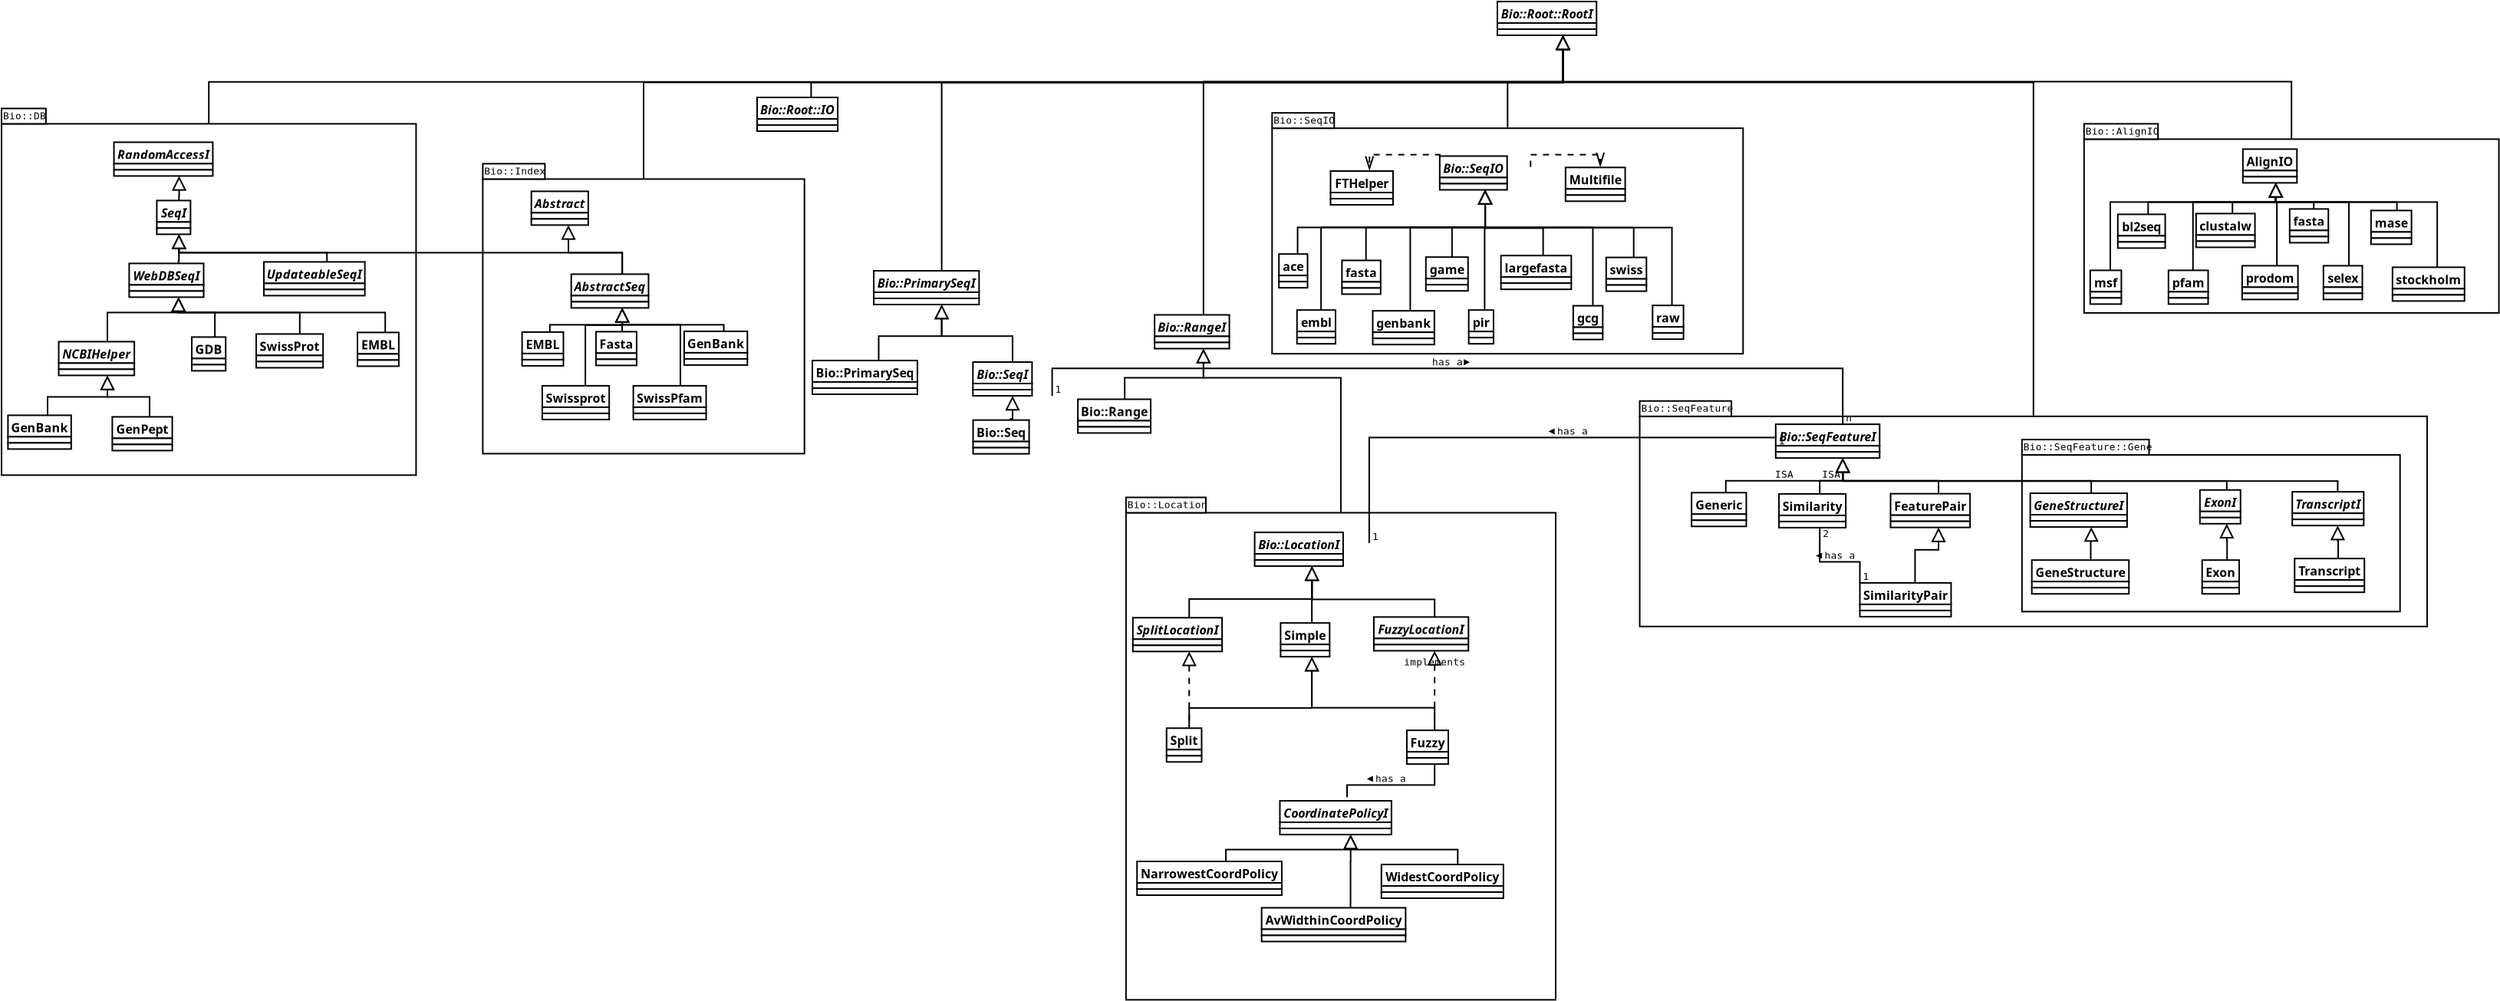 <?xml version="1.0"?>
<diagram xmlns:dia="http://www.lysator.liu.se/~alla/dia/">
  <diagramdata>
    <attribute name="background">
      <color val="#ffffff"/>
    </attribute>
    <attribute name="paper">
      <composite type="paper">
        <attribute name="name">
          <string>#A4#</string>
        </attribute>
        <attribute name="tmargin">
          <real val="2.82"/>
        </attribute>
        <attribute name="bmargin">
          <real val="2.82"/>
        </attribute>
        <attribute name="lmargin">
          <real val="2.82"/>
        </attribute>
        <attribute name="rmargin">
          <real val="2.82"/>
        </attribute>
        <attribute name="is_portrait">
          <boolean val="true"/>
        </attribute>
        <attribute name="scaling">
          <real val="1"/>
        </attribute>
        <attribute name="fitto">
          <boolean val="false"/>
        </attribute>
      </composite>
    </attribute>
    <attribute name="grid">
      <composite type="grid">
        <attribute name="width_x">
          <real val="1"/>
        </attribute>
        <attribute name="width_y">
          <real val="1"/>
        </attribute>
        <attribute name="visible_x">
          <int val="1"/>
        </attribute>
        <attribute name="visible_y">
          <int val="1"/>
        </attribute>
      </composite>
    </attribute>
    <attribute name="guides">
      <composite type="guides">
        <attribute name="hguides"/>
        <attribute name="vguides"/>
      </composite>
    </attribute>
  </diagramdata>
  <layer name="Background" visible="true">
    <object type="UML - LargePackage" version="0" id="O0">
      <attribute name="obj_pos">
        <point val="33.186,25.087"/>
      </attribute>
      <attribute name="obj_bb">
        <rectangle val="33.136,23.237;61.242,56.885"/>
      </attribute>
      <attribute name="elem_corner">
        <point val="33.186,25.087"/>
      </attribute>
      <attribute name="elem_width">
        <real val="28.006"/>
      </attribute>
      <attribute name="elem_height">
        <real val="31.748"/>
      </attribute>
      <attribute name="name">
        <string>#Bio::Location#</string>
      </attribute>
      <attribute name="stereotype">
        <string/>
      </attribute>
    </object>
    <object type="UML - LargePackage" version="0" id="O1">
      <attribute name="obj_pos">
        <point val="66.67,18.802"/>
      </attribute>
      <attribute name="obj_bb">
        <rectangle val="66.62,16.952;118.046,32.552"/>
      </attribute>
      <attribute name="elem_corner">
        <point val="66.67,18.802"/>
      </attribute>
      <attribute name="elem_width">
        <real val="51.326"/>
      </attribute>
      <attribute name="elem_height">
        <real val="13.7"/>
      </attribute>
      <attribute name="name">
        <string>#Bio::SeqFeature#</string>
      </attribute>
      <attribute name="stereotype">
        <string/>
      </attribute>
    </object>
    <object type="UML - LargePackage" version="0" id="O2">
      <attribute name="obj_pos">
        <point val="42.707,0.022"/>
      </attribute>
      <attribute name="obj_bb">
        <rectangle val="42.657,-1.828;73.457,14.772"/>
      </attribute>
      <attribute name="elem_corner">
        <point val="42.707,0.022"/>
      </attribute>
      <attribute name="elem_width">
        <real val="30.7"/>
      </attribute>
      <attribute name="elem_height">
        <real val="14.7"/>
      </attribute>
      <attribute name="name">
        <string>#Bio::SeqIO#</string>
      </attribute>
      <attribute name="stereotype">
        <string/>
      </attribute>
    </object>
    <object type="UML - LargePackage" version="0" id="O3">
      <attribute name="obj_pos">
        <point val="91.585,21.317"/>
      </attribute>
      <attribute name="obj_bb">
        <rectangle val="91.535,19.467;116.278,31.581"/>
      </attribute>
      <attribute name="elem_corner">
        <point val="91.585,21.317"/>
      </attribute>
      <attribute name="elem_width">
        <real val="24.643"/>
      </attribute>
      <attribute name="elem_height">
        <real val="10.214"/>
      </attribute>
      <attribute name="name">
        <string>#Bio::SeqFeature::Gene#</string>
      </attribute>
      <attribute name="stereotype">
        <string/>
      </attribute>
    </object>
    <object type="UML - Class" version="0" id="O4">
      <attribute name="obj_pos">
        <point val="57.392,-8.236"/>
      </attribute>
      <attribute name="obj_bb">
        <rectangle val="57.342,-8.286;65.999,-5.986"/>
      </attribute>
      <attribute name="elem_corner">
        <point val="57.392,-8.236"/>
      </attribute>
      <attribute name="elem_width">
        <real val="8.557"/>
      </attribute>
      <attribute name="elem_height">
        <real val="2.2"/>
      </attribute>
      <attribute name="name">
        <string>#Bio::Root::RootI#</string>
      </attribute>
      <attribute name="stereotype">
        <string/>
      </attribute>
      <attribute name="abstract">
        <boolean val="true"/>
      </attribute>
      <attribute name="suppress_attributes">
        <boolean val="false"/>
      </attribute>
      <attribute name="suppress_operations">
        <boolean val="false"/>
      </attribute>
      <attribute name="visible_attributes">
        <boolean val="true"/>
      </attribute>
      <attribute name="visible_operations">
        <boolean val="true"/>
      </attribute>
      <attribute name="attributes"/>
      <attribute name="operations"/>
      <attribute name="template">
        <boolean val="false"/>
      </attribute>
      <attribute name="templates"/>
    </object>
    <object type="UML - Class" version="0" id="O5">
      <attribute name="obj_pos">
        <point val="9.142,-1.986"/>
      </attribute>
      <attribute name="obj_bb">
        <rectangle val="9.092,-2.036;16.234,0.264"/>
      </attribute>
      <attribute name="elem_corner">
        <point val="9.142,-1.986"/>
      </attribute>
      <attribute name="elem_width">
        <real val="7.042"/>
      </attribute>
      <attribute name="elem_height">
        <real val="2.2"/>
      </attribute>
      <attribute name="name">
        <string>#Bio::Root::IO#</string>
      </attribute>
      <attribute name="stereotype">
        <string/>
      </attribute>
      <attribute name="abstract">
        <boolean val="true"/>
      </attribute>
      <attribute name="suppress_attributes">
        <boolean val="false"/>
      </attribute>
      <attribute name="suppress_operations">
        <boolean val="false"/>
      </attribute>
      <attribute name="visible_attributes">
        <boolean val="true"/>
      </attribute>
      <attribute name="visible_operations">
        <boolean val="true"/>
      </attribute>
      <attribute name="attributes"/>
      <attribute name="operations"/>
      <attribute name="template">
        <boolean val="false"/>
      </attribute>
      <attribute name="templates"/>
    </object>
    <object type="UML - Generalization" version="0" id="O6">
      <attribute name="obj_pos">
        <point val="61.67,-6.036"/>
      </attribute>
      <attribute name="obj_bb">
        <rectangle val="11.813,-6.886;62.52,-1.136"/>
      </attribute>
      <attribute name="orth_points">
        <point val="61.67,-6.036"/>
        <point val="61.67,-2.965"/>
        <point val="12.663,-2.965"/>
        <point val="12.663,-1.986"/>
      </attribute>
      <attribute name="orth_orient">
        <enum val="1"/>
        <enum val="0"/>
        <enum val="1"/>
      </attribute>
      <attribute name="name">
        <string/>
      </attribute>
      <attribute name="stereotype">
        <string/>
      </attribute>
      <connections>
        <connection handle="0" to="O4" connection="6"/>
        <connection handle="1" to="O5" connection="1"/>
      </connections>
    </object>
    <object type="UML - Class" version="0" id="O7">
      <attribute name="obj_pos">
        <point val="16.742,9.314"/>
      </attribute>
      <attribute name="obj_bb">
        <rectangle val="16.692,9.264;25.652,11.564"/>
      </attribute>
      <attribute name="elem_corner">
        <point val="16.742,9.314"/>
      </attribute>
      <attribute name="elem_width">
        <real val="8.86"/>
      </attribute>
      <attribute name="elem_height">
        <real val="2.2"/>
      </attribute>
      <attribute name="name">
        <string>#Bio::PrimarySeqI#</string>
      </attribute>
      <attribute name="stereotype">
        <string/>
      </attribute>
      <attribute name="abstract">
        <boolean val="true"/>
      </attribute>
      <attribute name="suppress_attributes">
        <boolean val="false"/>
      </attribute>
      <attribute name="suppress_operations">
        <boolean val="false"/>
      </attribute>
      <attribute name="visible_attributes">
        <boolean val="true"/>
      </attribute>
      <attribute name="visible_operations">
        <boolean val="true"/>
      </attribute>
      <attribute name="attributes"/>
      <attribute name="operations"/>
      <attribute name="template">
        <boolean val="false"/>
      </attribute>
      <attribute name="templates"/>
    </object>
    <object type="UML - Class" version="0" id="O8">
      <attribute name="obj_pos">
        <point val="12.742,15.164"/>
      </attribute>
      <attribute name="obj_bb">
        <rectangle val="12.692,15.114;21.44,17.414"/>
      </attribute>
      <attribute name="elem_corner">
        <point val="12.742,15.164"/>
      </attribute>
      <attribute name="elem_width">
        <real val="8.648"/>
      </attribute>
      <attribute name="elem_height">
        <real val="2.2"/>
      </attribute>
      <attribute name="name">
        <string>#Bio::PrimarySeq#</string>
      </attribute>
      <attribute name="stereotype">
        <string/>
      </attribute>
      <attribute name="abstract">
        <boolean val="false"/>
      </attribute>
      <attribute name="suppress_attributes">
        <boolean val="false"/>
      </attribute>
      <attribute name="suppress_operations">
        <boolean val="false"/>
      </attribute>
      <attribute name="visible_attributes">
        <boolean val="true"/>
      </attribute>
      <attribute name="visible_operations">
        <boolean val="true"/>
      </attribute>
      <attribute name="attributes"/>
      <attribute name="operations"/>
      <attribute name="template">
        <boolean val="false"/>
      </attribute>
      <attribute name="templates"/>
    </object>
    <object type="UML - Class" version="0" id="O9">
      <attribute name="obj_pos">
        <point val="23.209,15.264"/>
      </attribute>
      <attribute name="obj_bb">
        <rectangle val="23.159,15.214;28.422,17.514"/>
      </attribute>
      <attribute name="elem_corner">
        <point val="23.209,15.264"/>
      </attribute>
      <attribute name="elem_width">
        <real val="5.163"/>
      </attribute>
      <attribute name="elem_height">
        <real val="2.2"/>
      </attribute>
      <attribute name="name">
        <string>#Bio::SeqI#</string>
      </attribute>
      <attribute name="stereotype">
        <string/>
      </attribute>
      <attribute name="abstract">
        <boolean val="true"/>
      </attribute>
      <attribute name="suppress_attributes">
        <boolean val="false"/>
      </attribute>
      <attribute name="suppress_operations">
        <boolean val="false"/>
      </attribute>
      <attribute name="visible_attributes">
        <boolean val="true"/>
      </attribute>
      <attribute name="visible_operations">
        <boolean val="true"/>
      </attribute>
      <attribute name="attributes"/>
      <attribute name="operations"/>
      <attribute name="template">
        <boolean val="false"/>
      </attribute>
      <attribute name="templates"/>
    </object>
    <object type="UML - Class" version="0" id="O10">
      <attribute name="obj_pos">
        <point val="23.219,19.046"/>
      </attribute>
      <attribute name="obj_bb">
        <rectangle val="23.169,18.996;28.159,21.296"/>
      </attribute>
      <attribute name="elem_corner">
        <point val="23.219,19.046"/>
      </attribute>
      <attribute name="elem_width">
        <real val="4.891"/>
      </attribute>
      <attribute name="elem_height">
        <real val="2.2"/>
      </attribute>
      <attribute name="name">
        <string>#Bio::Seq#</string>
      </attribute>
      <attribute name="stereotype">
        <string/>
      </attribute>
      <attribute name="abstract">
        <boolean val="false"/>
      </attribute>
      <attribute name="suppress_attributes">
        <boolean val="false"/>
      </attribute>
      <attribute name="suppress_operations">
        <boolean val="false"/>
      </attribute>
      <attribute name="visible_attributes">
        <boolean val="true"/>
      </attribute>
      <attribute name="visible_operations">
        <boolean val="true"/>
      </attribute>
      <attribute name="attributes"/>
      <attribute name="operations"/>
      <attribute name="template">
        <boolean val="false"/>
      </attribute>
      <attribute name="templates"/>
    </object>
    <object type="UML - Generalization" version="0" id="O11">
      <attribute name="obj_pos">
        <point val="61.67,-6.036"/>
      </attribute>
      <attribute name="obj_bb">
        <rectangle val="20.322,-6.886;62.52,10.164"/>
      </attribute>
      <attribute name="orth_points">
        <point val="61.67,-6.036"/>
        <point val="61.67,-2.965"/>
        <point val="21.172,-2.965"/>
        <point val="21.172,9.314"/>
      </attribute>
      <attribute name="orth_orient">
        <enum val="1"/>
        <enum val="0"/>
        <enum val="1"/>
      </attribute>
      <attribute name="name">
        <string/>
      </attribute>
      <attribute name="stereotype">
        <string/>
      </attribute>
      <connections>
        <connection handle="0" to="O4" connection="6"/>
        <connection handle="1" to="O7" connection="1"/>
      </connections>
    </object>
    <object type="UML - Generalization" version="0" id="O12">
      <attribute name="obj_pos">
        <point val="21.172,11.514"/>
      </attribute>
      <attribute name="obj_bb">
        <rectangle val="16.216,10.664;22.022,16.014"/>
      </attribute>
      <attribute name="orth_points">
        <point val="21.172,11.514"/>
        <point val="21.172,13.574"/>
        <point val="17.066,13.574"/>
        <point val="17.066,15.164"/>
      </attribute>
      <attribute name="orth_orient">
        <enum val="1"/>
        <enum val="0"/>
        <enum val="1"/>
      </attribute>
      <attribute name="name">
        <string/>
      </attribute>
      <attribute name="stereotype">
        <string/>
      </attribute>
      <connections>
        <connection handle="0" to="O7" connection="6"/>
        <connection handle="1" to="O8" connection="1"/>
      </connections>
    </object>
    <object type="UML - Generalization" version="0" id="O13">
      <attribute name="obj_pos">
        <point val="21.172,11.514"/>
      </attribute>
      <attribute name="obj_bb">
        <rectangle val="20.322,10.664;26.641,16.114"/>
      </attribute>
      <attribute name="orth_points">
        <point val="21.172,11.514"/>
        <point val="21.172,13.574"/>
        <point val="25.791,13.574"/>
        <point val="25.791,15.264"/>
      </attribute>
      <attribute name="orth_orient">
        <enum val="1"/>
        <enum val="0"/>
        <enum val="1"/>
      </attribute>
      <attribute name="name">
        <string/>
      </attribute>
      <attribute name="stereotype">
        <string/>
      </attribute>
      <connections>
        <connection handle="0" to="O7" connection="6"/>
        <connection handle="1" to="O9" connection="1"/>
      </connections>
    </object>
    <object type="UML - Generalization" version="0" id="O14">
      <attribute name="obj_pos">
        <point val="25.791,17.464"/>
      </attribute>
      <attribute name="obj_bb">
        <rectangle val="24.814,16.614;26.641,19.896"/>
      </attribute>
      <attribute name="orth_points">
        <point val="25.791,17.464"/>
        <point val="25.791,18.974"/>
        <point val="25.664,18.974"/>
        <point val="25.664,19.046"/>
      </attribute>
      <attribute name="orth_orient">
        <enum val="1"/>
        <enum val="0"/>
        <enum val="1"/>
      </attribute>
      <attribute name="name">
        <string/>
      </attribute>
      <attribute name="stereotype">
        <string/>
      </attribute>
      <connections>
        <connection handle="0" to="O9" connection="6"/>
        <connection handle="1" to="O10" connection="1"/>
      </connections>
    </object>
    <object type="UML - Class" version="0" id="O15">
      <attribute name="obj_pos">
        <point val="53.635,1.838"/>
      </attribute>
      <attribute name="obj_bb">
        <rectangle val="53.584,1.788;59.605,4.088"/>
      </attribute>
      <attribute name="elem_corner">
        <point val="53.635,1.838"/>
      </attribute>
      <attribute name="elem_width">
        <real val="5.921"/>
      </attribute>
      <attribute name="elem_height">
        <real val="2.2"/>
      </attribute>
      <attribute name="name">
        <string>#Bio::SeqIO#</string>
      </attribute>
      <attribute name="stereotype">
        <string/>
      </attribute>
      <attribute name="abstract">
        <boolean val="true"/>
      </attribute>
      <attribute name="suppress_attributes">
        <boolean val="false"/>
      </attribute>
      <attribute name="suppress_operations">
        <boolean val="false"/>
      </attribute>
      <attribute name="visible_attributes">
        <boolean val="true"/>
      </attribute>
      <attribute name="visible_operations">
        <boolean val="true"/>
      </attribute>
      <attribute name="attributes"/>
      <attribute name="operations"/>
      <attribute name="template">
        <boolean val="false"/>
      </attribute>
      <attribute name="templates"/>
    </object>
    <object type="UML - Class" version="0" id="O16">
      <attribute name="obj_pos">
        <point val="47.263,8.638"/>
      </attribute>
      <attribute name="obj_bb">
        <rectangle val="47.213,8.588;50.446,10.888"/>
      </attribute>
      <attribute name="elem_corner">
        <point val="47.263,8.638"/>
      </attribute>
      <attribute name="elem_width">
        <real val="3.133"/>
      </attribute>
      <attribute name="elem_height">
        <real val="2.2"/>
      </attribute>
      <attribute name="name">
        <string>#fasta#</string>
      </attribute>
      <attribute name="stereotype">
        <string/>
      </attribute>
      <attribute name="abstract">
        <boolean val="false"/>
      </attribute>
      <attribute name="suppress_attributes">
        <boolean val="false"/>
      </attribute>
      <attribute name="suppress_operations">
        <boolean val="false"/>
      </attribute>
      <attribute name="visible_attributes">
        <boolean val="true"/>
      </attribute>
      <attribute name="visible_operations">
        <boolean val="true"/>
      </attribute>
      <attribute name="attributes"/>
      <attribute name="operations"/>
      <attribute name="template">
        <boolean val="false"/>
      </attribute>
      <attribute name="templates"/>
    </object>
    <object type="UML - Class" version="0" id="O17">
      <attribute name="obj_pos">
        <point val="49.268,11.923"/>
      </attribute>
      <attribute name="obj_bb">
        <rectangle val="49.218,11.873;54.208,14.173"/>
      </attribute>
      <attribute name="elem_corner">
        <point val="49.268,11.923"/>
      </attribute>
      <attribute name="elem_width">
        <real val="4.891"/>
      </attribute>
      <attribute name="elem_height">
        <real val="2.2"/>
      </attribute>
      <attribute name="name">
        <string>#genbank#</string>
      </attribute>
      <attribute name="stereotype">
        <string/>
      </attribute>
      <attribute name="abstract">
        <boolean val="false"/>
      </attribute>
      <attribute name="suppress_attributes">
        <boolean val="false"/>
      </attribute>
      <attribute name="suppress_operations">
        <boolean val="false"/>
      </attribute>
      <attribute name="visible_attributes">
        <boolean val="true"/>
      </attribute>
      <attribute name="visible_operations">
        <boolean val="true"/>
      </attribute>
      <attribute name="attributes"/>
      <attribute name="operations"/>
      <attribute name="template">
        <boolean val="false"/>
      </attribute>
      <attribute name="templates"/>
    </object>
    <object type="UML - Class" version="0" id="O18">
      <attribute name="obj_pos">
        <point val="44.332,11.873"/>
      </attribute>
      <attribute name="obj_bb">
        <rectangle val="44.282,11.823;47.516,14.123"/>
      </attribute>
      <attribute name="elem_corner">
        <point val="44.332,11.873"/>
      </attribute>
      <attribute name="elem_width">
        <real val="3.133"/>
      </attribute>
      <attribute name="elem_height">
        <real val="2.2"/>
      </attribute>
      <attribute name="name">
        <string>#embl#</string>
      </attribute>
      <attribute name="stereotype">
        <string/>
      </attribute>
      <attribute name="abstract">
        <boolean val="false"/>
      </attribute>
      <attribute name="suppress_attributes">
        <boolean val="false"/>
      </attribute>
      <attribute name="suppress_operations">
        <boolean val="false"/>
      </attribute>
      <attribute name="visible_attributes">
        <boolean val="true"/>
      </attribute>
      <attribute name="visible_operations">
        <boolean val="true"/>
      </attribute>
      <attribute name="attributes"/>
      <attribute name="operations"/>
      <attribute name="template">
        <boolean val="false"/>
      </attribute>
      <attribute name="templates"/>
    </object>
    <object type="UML - Class" version="0" id="O19">
      <attribute name="obj_pos">
        <point val="64.485,8.444"/>
      </attribute>
      <attribute name="obj_bb">
        <rectangle val="64.435,8.394;68.123,10.694"/>
      </attribute>
      <attribute name="elem_corner">
        <point val="64.485,8.444"/>
      </attribute>
      <attribute name="elem_width">
        <real val="3.588"/>
      </attribute>
      <attribute name="elem_height">
        <real val="2.2"/>
      </attribute>
      <attribute name="name">
        <string>#swiss#</string>
      </attribute>
      <attribute name="stereotype">
        <string/>
      </attribute>
      <attribute name="abstract">
        <boolean val="false"/>
      </attribute>
      <attribute name="suppress_attributes">
        <boolean val="false"/>
      </attribute>
      <attribute name="suppress_operations">
        <boolean val="false"/>
      </attribute>
      <attribute name="visible_attributes">
        <boolean val="true"/>
      </attribute>
      <attribute name="visible_operations">
        <boolean val="true"/>
      </attribute>
      <attribute name="attributes"/>
      <attribute name="operations"/>
      <attribute name="template">
        <boolean val="false"/>
      </attribute>
      <attribute name="templates"/>
    </object>
    <object type="UML - Class" version="0" id="O20">
      <attribute name="obj_pos">
        <point val="67.507,11.573"/>
      </attribute>
      <attribute name="obj_bb">
        <rectangle val="67.457,11.523;70.085,13.823"/>
      </attribute>
      <attribute name="elem_corner">
        <point val="67.507,11.573"/>
      </attribute>
      <attribute name="elem_width">
        <real val="2.527"/>
      </attribute>
      <attribute name="elem_height">
        <real val="2.2"/>
      </attribute>
      <attribute name="name">
        <string>#raw#</string>
      </attribute>
      <attribute name="stereotype">
        <string/>
      </attribute>
      <attribute name="abstract">
        <boolean val="false"/>
      </attribute>
      <attribute name="suppress_attributes">
        <boolean val="false"/>
      </attribute>
      <attribute name="suppress_operations">
        <boolean val="false"/>
      </attribute>
      <attribute name="visible_attributes">
        <boolean val="true"/>
      </attribute>
      <attribute name="visible_operations">
        <boolean val="true"/>
      </attribute>
      <attribute name="attributes"/>
      <attribute name="operations"/>
      <attribute name="template">
        <boolean val="false"/>
      </attribute>
      <attribute name="templates"/>
    </object>
    <object type="UML - Class" version="0" id="O21">
      <attribute name="obj_pos">
        <point val="52.732,8.423"/>
      </attribute>
      <attribute name="obj_bb">
        <rectangle val="52.682,8.373;56.188,10.673"/>
      </attribute>
      <attribute name="elem_corner">
        <point val="52.732,8.423"/>
      </attribute>
      <attribute name="elem_width">
        <real val="3.406"/>
      </attribute>
      <attribute name="elem_height">
        <real val="2.2"/>
      </attribute>
      <attribute name="name">
        <string>#game#</string>
      </attribute>
      <attribute name="stereotype">
        <string/>
      </attribute>
      <attribute name="abstract">
        <boolean val="false"/>
      </attribute>
      <attribute name="suppress_attributes">
        <boolean val="false"/>
      </attribute>
      <attribute name="suppress_operations">
        <boolean val="false"/>
      </attribute>
      <attribute name="visible_attributes">
        <boolean val="true"/>
      </attribute>
      <attribute name="visible_operations">
        <boolean val="true"/>
      </attribute>
      <attribute name="attributes"/>
      <attribute name="operations"/>
      <attribute name="template">
        <boolean val="false"/>
      </attribute>
      <attribute name="templates"/>
    </object>
    <object type="UML - Class" version="0" id="O22">
      <attribute name="obj_pos">
        <point val="62.335,11.594"/>
      </attribute>
      <attribute name="obj_bb">
        <rectangle val="62.285,11.544;64.942,13.844"/>
      </attribute>
      <attribute name="elem_corner">
        <point val="62.335,11.594"/>
      </attribute>
      <attribute name="elem_width">
        <real val="2.557"/>
      </attribute>
      <attribute name="elem_height">
        <real val="2.2"/>
      </attribute>
      <attribute name="name">
        <string>#gcg#</string>
      </attribute>
      <attribute name="stereotype">
        <string/>
      </attribute>
      <attribute name="abstract">
        <boolean val="false"/>
      </attribute>
      <attribute name="suppress_attributes">
        <boolean val="false"/>
      </attribute>
      <attribute name="suppress_operations">
        <boolean val="false"/>
      </attribute>
      <attribute name="visible_attributes">
        <boolean val="true"/>
      </attribute>
      <attribute name="visible_operations">
        <boolean val="true"/>
      </attribute>
      <attribute name="attributes"/>
      <attribute name="operations"/>
      <attribute name="template">
        <boolean val="false"/>
      </attribute>
      <attribute name="templates"/>
    </object>
    <object type="UML - Class" version="0" id="O23">
      <attribute name="obj_pos">
        <point val="46.518,2.814"/>
      </attribute>
      <attribute name="obj_bb">
        <rectangle val="46.468,2.764;51.641,5.064"/>
      </attribute>
      <attribute name="elem_corner">
        <point val="46.518,2.814"/>
      </attribute>
      <attribute name="elem_width">
        <real val="5.072"/>
      </attribute>
      <attribute name="elem_height">
        <real val="2.2"/>
      </attribute>
      <attribute name="name">
        <string>#FTHelper#</string>
      </attribute>
      <attribute name="stereotype">
        <string/>
      </attribute>
      <attribute name="abstract">
        <boolean val="false"/>
      </attribute>
      <attribute name="suppress_attributes">
        <boolean val="false"/>
      </attribute>
      <attribute name="suppress_operations">
        <boolean val="false"/>
      </attribute>
      <attribute name="visible_attributes">
        <boolean val="true"/>
      </attribute>
      <attribute name="visible_operations">
        <boolean val="true"/>
      </attribute>
      <attribute name="attributes"/>
      <attribute name="operations"/>
      <attribute name="template">
        <boolean val="false"/>
      </attribute>
      <attribute name="templates"/>
    </object>
    <object type="UML - Class" version="0" id="O24">
      <attribute name="obj_pos">
        <point val="57.626,8.323"/>
      </attribute>
      <attribute name="obj_bb">
        <rectangle val="57.575,8.273;63.172,10.573"/>
      </attribute>
      <attribute name="elem_corner">
        <point val="57.626,8.323"/>
      </attribute>
      <attribute name="elem_width">
        <real val="5.497"/>
      </attribute>
      <attribute name="elem_height">
        <real val="2.2"/>
      </attribute>
      <attribute name="name">
        <string>#largefasta#</string>
      </attribute>
      <attribute name="stereotype">
        <string/>
      </attribute>
      <attribute name="abstract">
        <boolean val="false"/>
      </attribute>
      <attribute name="suppress_attributes">
        <boolean val="false"/>
      </attribute>
      <attribute name="suppress_operations">
        <boolean val="true"/>
      </attribute>
      <attribute name="visible_attributes">
        <boolean val="true"/>
      </attribute>
      <attribute name="visible_operations">
        <boolean val="true"/>
      </attribute>
      <attribute name="attributes"/>
      <attribute name="operations"/>
      <attribute name="template">
        <boolean val="false"/>
      </attribute>
      <attribute name="templates"/>
    </object>
    <object type="UML - Class" version="0" id="O25">
      <attribute name="obj_pos">
        <point val="55.526,11.873"/>
      </attribute>
      <attribute name="obj_bb">
        <rectangle val="55.475,11.823;57.648,14.123"/>
      </attribute>
      <attribute name="elem_corner">
        <point val="55.526,11.873"/>
      </attribute>
      <attribute name="elem_width">
        <real val="2.073"/>
      </attribute>
      <attribute name="elem_height">
        <real val="2.2"/>
      </attribute>
      <attribute name="name">
        <string>#pir#</string>
      </attribute>
      <attribute name="stereotype">
        <string/>
      </attribute>
      <attribute name="abstract">
        <boolean val="false"/>
      </attribute>
      <attribute name="suppress_attributes">
        <boolean val="false"/>
      </attribute>
      <attribute name="suppress_operations">
        <boolean val="false"/>
      </attribute>
      <attribute name="visible_attributes">
        <boolean val="true"/>
      </attribute>
      <attribute name="visible_operations">
        <boolean val="true"/>
      </attribute>
      <attribute name="attributes"/>
      <attribute name="operations"/>
      <attribute name="template">
        <boolean val="false"/>
      </attribute>
      <attribute name="templates"/>
    </object>
    <object type="UML - Class" version="0" id="O26">
      <attribute name="obj_pos">
        <point val="43.153,8.223"/>
      </attribute>
      <attribute name="obj_bb">
        <rectangle val="43.103,8.173;45.639,10.473"/>
      </attribute>
      <attribute name="elem_corner">
        <point val="43.153,8.223"/>
      </attribute>
      <attribute name="elem_width">
        <real val="2.436"/>
      </attribute>
      <attribute name="elem_height">
        <real val="2.2"/>
      </attribute>
      <attribute name="name">
        <string>#ace#</string>
      </attribute>
      <attribute name="stereotype">
        <string/>
      </attribute>
      <attribute name="abstract">
        <boolean val="false"/>
      </attribute>
      <attribute name="suppress_attributes">
        <boolean val="false"/>
      </attribute>
      <attribute name="suppress_operations">
        <boolean val="false"/>
      </attribute>
      <attribute name="visible_attributes">
        <boolean val="true"/>
      </attribute>
      <attribute name="visible_operations">
        <boolean val="true"/>
      </attribute>
      <attribute name="attributes"/>
      <attribute name="operations"/>
      <attribute name="template">
        <boolean val="false"/>
      </attribute>
      <attribute name="templates"/>
    </object>
    <object type="UML - Dependency" version="0" id="O27">
      <attribute name="obj_pos">
        <point val="53.635,1.838"/>
      </attribute>
      <attribute name="obj_bb">
        <rectangle val="48.205,0.896;54.484,3.664"/>
      </attribute>
      <attribute name="orth_points">
        <point val="53.635,1.838"/>
        <point val="53.635,1.746"/>
        <point val="49.055,1.746"/>
        <point val="49.055,2.814"/>
      </attribute>
      <attribute name="orth_orient">
        <enum val="1"/>
        <enum val="0"/>
        <enum val="1"/>
      </attribute>
      <attribute name="draw_arrow">
        <boolean val="true"/>
      </attribute>
      <attribute name="name">
        <string/>
      </attribute>
      <attribute name="stereotype">
        <string/>
      </attribute>
      <connections>
        <connection handle="0" to="O15" connection="0"/>
        <connection handle="1" to="O23" connection="1"/>
      </connections>
    </object>
    <object type="UML - Generalization" version="0" id="O28">
      <attribute name="obj_pos">
        <point val="56.595,4.038"/>
      </attribute>
      <attribute name="obj_bb">
        <rectangle val="43.521,3.188;57.445,9.073"/>
      </attribute>
      <attribute name="orth_points">
        <point val="56.595,4.038"/>
        <point val="56.595,6.488"/>
        <point val="44.371,6.488"/>
        <point val="44.371,8.223"/>
      </attribute>
      <attribute name="orth_orient">
        <enum val="1"/>
        <enum val="0"/>
        <enum val="1"/>
      </attribute>
      <attribute name="name">
        <string/>
      </attribute>
      <attribute name="stereotype">
        <string/>
      </attribute>
      <connections>
        <connection handle="0" to="O15" connection="6"/>
        <connection handle="1" to="O26" connection="1"/>
      </connections>
    </object>
    <object type="UML - Generalization" version="0" id="O29">
      <attribute name="obj_pos">
        <point val="56.595,4.038"/>
      </attribute>
      <attribute name="obj_bb">
        <rectangle val="53.585,3.188;57.445,9.273"/>
      </attribute>
      <attribute name="orth_points">
        <point val="56.595,4.038"/>
        <point val="56.595,6.488"/>
        <point val="54.435,6.488"/>
        <point val="54.435,8.423"/>
      </attribute>
      <attribute name="orth_orient">
        <enum val="1"/>
        <enum val="0"/>
        <enum val="1"/>
      </attribute>
      <attribute name="name">
        <string/>
      </attribute>
      <attribute name="stereotype">
        <string/>
      </attribute>
      <connections>
        <connection handle="0" to="O15" connection="6"/>
        <connection handle="1" to="O21" connection="1"/>
      </connections>
    </object>
    <object type="UML - Generalization" version="0" id="O30">
      <attribute name="obj_pos">
        <point val="56.595,4.038"/>
      </attribute>
      <attribute name="obj_bb">
        <rectangle val="45.049,3.188;57.445,12.723"/>
      </attribute>
      <attribute name="orth_points">
        <point val="56.595,4.038"/>
        <point val="56.595,6.488"/>
        <point val="45.899,6.488"/>
        <point val="45.899,11.873"/>
      </attribute>
      <attribute name="orth_orient">
        <enum val="1"/>
        <enum val="0"/>
        <enum val="1"/>
      </attribute>
      <attribute name="name">
        <string/>
      </attribute>
      <attribute name="stereotype">
        <string/>
      </attribute>
      <connections>
        <connection handle="0" to="O15" connection="6"/>
        <connection handle="1" to="O18" connection="1"/>
      </connections>
    </object>
    <object type="UML - Generalization" version="0" id="O31">
      <attribute name="obj_pos">
        <point val="56.595,4.038"/>
      </attribute>
      <attribute name="obj_bb">
        <rectangle val="47.979,3.188;57.445,9.488"/>
      </attribute>
      <attribute name="orth_points">
        <point val="56.595,4.038"/>
        <point val="56.595,6.488"/>
        <point val="48.829,6.488"/>
        <point val="48.829,8.638"/>
      </attribute>
      <attribute name="orth_orient">
        <enum val="1"/>
        <enum val="0"/>
        <enum val="1"/>
      </attribute>
      <attribute name="name">
        <string/>
      </attribute>
      <attribute name="stereotype">
        <string/>
      </attribute>
      <connections>
        <connection handle="0" to="O15" connection="6"/>
        <connection handle="1" to="O16" connection="1"/>
      </connections>
    </object>
    <object type="UML - Generalization" version="0" id="O32">
      <attribute name="obj_pos">
        <point val="56.595,4.038"/>
      </attribute>
      <attribute name="obj_bb">
        <rectangle val="50.863,3.188;57.445,12.773"/>
      </attribute>
      <attribute name="orth_points">
        <point val="56.595,4.038"/>
        <point val="56.595,6.488"/>
        <point val="51.713,6.488"/>
        <point val="51.713,11.923"/>
      </attribute>
      <attribute name="orth_orient">
        <enum val="1"/>
        <enum val="0"/>
        <enum val="1"/>
      </attribute>
      <attribute name="name">
        <string/>
      </attribute>
      <attribute name="stereotype">
        <string/>
      </attribute>
      <connections>
        <connection handle="0" to="O15" connection="6"/>
        <connection handle="1" to="O17" connection="1"/>
      </connections>
    </object>
    <object type="UML - Generalization" version="0" id="O33">
      <attribute name="obj_pos">
        <point val="56.595,4.038"/>
      </attribute>
      <attribute name="obj_bb">
        <rectangle val="55.712,3.188;57.445,12.723"/>
      </attribute>
      <attribute name="orth_points">
        <point val="56.595,4.038"/>
        <point val="56.595,6.535"/>
        <point val="56.562,6.535"/>
        <point val="56.562,11.873"/>
      </attribute>
      <attribute name="orth_orient">
        <enum val="1"/>
        <enum val="0"/>
        <enum val="1"/>
      </attribute>
      <attribute name="name">
        <string/>
      </attribute>
      <attribute name="stereotype">
        <string/>
      </attribute>
      <connections>
        <connection handle="0" to="O15" connection="6"/>
        <connection handle="1" to="O25" connection="1"/>
      </connections>
    </object>
    <object type="UML - Generalization" version="0" id="O34">
      <attribute name="obj_pos">
        <point val="56.595,4.038"/>
      </attribute>
      <attribute name="obj_bb">
        <rectangle val="55.745,3.188;61.224,9.173"/>
      </attribute>
      <attribute name="orth_points">
        <point val="56.595,4.038"/>
        <point val="56.595,6.535"/>
        <point val="60.374,6.535"/>
        <point val="60.374,8.323"/>
      </attribute>
      <attribute name="orth_orient">
        <enum val="1"/>
        <enum val="0"/>
        <enum val="1"/>
      </attribute>
      <attribute name="name">
        <string/>
      </attribute>
      <attribute name="stereotype">
        <string/>
      </attribute>
      <connections>
        <connection handle="0" to="O15" connection="6"/>
        <connection handle="1" to="O24" connection="1"/>
      </connections>
    </object>
    <object type="UML - Generalization" version="0" id="O35">
      <attribute name="obj_pos">
        <point val="56.595,4.038"/>
      </attribute>
      <attribute name="obj_bb">
        <rectangle val="55.745,3.188;64.464,12.444"/>
      </attribute>
      <attribute name="orth_points">
        <point val="56.595,4.038"/>
        <point val="56.595,6.488"/>
        <point val="63.614,6.488"/>
        <point val="63.614,11.594"/>
      </attribute>
      <attribute name="orth_orient">
        <enum val="1"/>
        <enum val="0"/>
        <enum val="1"/>
      </attribute>
      <attribute name="name">
        <string/>
      </attribute>
      <attribute name="stereotype">
        <string/>
      </attribute>
      <connections>
        <connection handle="0" to="O15" connection="6"/>
        <connection handle="1" to="O22" connection="1"/>
      </connections>
    </object>
    <object type="UML - Generalization" version="0" id="O36">
      <attribute name="obj_pos">
        <point val="56.595,4.038"/>
      </attribute>
      <attribute name="obj_bb">
        <rectangle val="55.745,3.188;67.129,9.294"/>
      </attribute>
      <attribute name="orth_points">
        <point val="56.595,4.038"/>
        <point val="56.595,6.498"/>
        <point val="66.279,6.498"/>
        <point val="66.279,8.444"/>
      </attribute>
      <attribute name="orth_orient">
        <enum val="1"/>
        <enum val="0"/>
        <enum val="1"/>
      </attribute>
      <attribute name="name">
        <string/>
      </attribute>
      <attribute name="stereotype">
        <string/>
      </attribute>
      <connections>
        <connection handle="0" to="O15" connection="6"/>
        <connection handle="1" to="O19" connection="1"/>
      </connections>
    </object>
    <object type="UML - Generalization" version="0" id="O37">
      <attribute name="obj_pos">
        <point val="56.595,4.038"/>
      </attribute>
      <attribute name="obj_bb">
        <rectangle val="55.745,3.188;69.621,12.423"/>
      </attribute>
      <attribute name="orth_points">
        <point val="56.595,4.038"/>
        <point val="56.595,6.498"/>
        <point val="68.771,6.498"/>
        <point val="68.771,11.573"/>
      </attribute>
      <attribute name="orth_orient">
        <enum val="1"/>
        <enum val="0"/>
        <enum val="1"/>
      </attribute>
      <attribute name="name">
        <string/>
      </attribute>
      <attribute name="stereotype">
        <string/>
      </attribute>
      <connections>
        <connection handle="0" to="O15" connection="6"/>
        <connection handle="1" to="O20" connection="1"/>
      </connections>
    </object>
    <object type="UML - Class" version="0" id="O38">
      <attribute name="obj_pos">
        <point val="61.835,2.58"/>
      </attribute>
      <attribute name="obj_bb">
        <rectangle val="61.785,2.53;66.412,4.83"/>
      </attribute>
      <attribute name="elem_corner">
        <point val="61.835,2.58"/>
      </attribute>
      <attribute name="elem_width">
        <real val="4.527"/>
      </attribute>
      <attribute name="elem_height">
        <real val="2.2"/>
      </attribute>
      <attribute name="name">
        <string>#Multifile#</string>
      </attribute>
      <attribute name="stereotype">
        <string/>
      </attribute>
      <attribute name="abstract">
        <boolean val="false"/>
      </attribute>
      <attribute name="suppress_attributes">
        <boolean val="false"/>
      </attribute>
      <attribute name="suppress_operations">
        <boolean val="false"/>
      </attribute>
      <attribute name="visible_attributes">
        <boolean val="true"/>
      </attribute>
      <attribute name="visible_operations">
        <boolean val="true"/>
      </attribute>
      <attribute name="attributes"/>
      <attribute name="operations"/>
      <attribute name="template">
        <boolean val="false"/>
      </attribute>
      <attribute name="templates"/>
    </object>
    <object type="UML - Dependency" version="0" id="O39">
      <attribute name="obj_pos">
        <point val="59.555,2.538"/>
      </attribute>
      <attribute name="obj_bb">
        <rectangle val="58.705,0.896;64.949,3.43"/>
      </attribute>
      <attribute name="orth_points">
        <point val="59.555,2.538"/>
        <point val="59.555,1.746"/>
        <point val="64.099,1.746"/>
        <point val="64.099,2.58"/>
      </attribute>
      <attribute name="orth_orient">
        <enum val="1"/>
        <enum val="0"/>
        <enum val="1"/>
      </attribute>
      <attribute name="draw_arrow">
        <boolean val="true"/>
      </attribute>
      <attribute name="name">
        <string/>
      </attribute>
      <attribute name="stereotype">
        <string/>
      </attribute>
      <connections>
        <connection handle="0" to="O15" connection="4"/>
        <connection handle="1" to="O38" connection="1"/>
      </connections>
    </object>
    <object type="UML - Class" version="0" id="O40">
      <attribute name="obj_pos">
        <point val="41.572,26.368"/>
      </attribute>
      <attribute name="obj_bb">
        <rectangle val="41.523,26.318;49.089,28.618"/>
      </attribute>
      <attribute name="elem_corner">
        <point val="41.572,26.368"/>
      </attribute>
      <attribute name="elem_width">
        <real val="7.466"/>
      </attribute>
      <attribute name="elem_height">
        <real val="2.2"/>
      </attribute>
      <attribute name="name">
        <string>#Bio::LocationI#</string>
      </attribute>
      <attribute name="stereotype">
        <string/>
      </attribute>
      <attribute name="abstract">
        <boolean val="true"/>
      </attribute>
      <attribute name="suppress_attributes">
        <boolean val="false"/>
      </attribute>
      <attribute name="suppress_operations">
        <boolean val="false"/>
      </attribute>
      <attribute name="visible_attributes">
        <boolean val="true"/>
      </attribute>
      <attribute name="visible_operations">
        <boolean val="true"/>
      </attribute>
      <attribute name="attributes"/>
      <attribute name="operations"/>
      <attribute name="template">
        <boolean val="false"/>
      </attribute>
      <attribute name="templates"/>
    </object>
    <object type="UML - Class" version="0" id="O41">
      <attribute name="obj_pos">
        <point val="49.341,31.884"/>
      </attribute>
      <attribute name="obj_bb">
        <rectangle val="49.291,31.834;57.311,34.134"/>
      </attribute>
      <attribute name="elem_corner">
        <point val="49.341,31.884"/>
      </attribute>
      <attribute name="elem_width">
        <real val="7.92"/>
      </attribute>
      <attribute name="elem_height">
        <real val="2.2"/>
      </attribute>
      <attribute name="name">
        <string>#FuzzyLocationI#</string>
      </attribute>
      <attribute name="stereotype">
        <string/>
      </attribute>
      <attribute name="abstract">
        <boolean val="true"/>
      </attribute>
      <attribute name="suppress_attributes">
        <boolean val="false"/>
      </attribute>
      <attribute name="suppress_operations">
        <boolean val="false"/>
      </attribute>
      <attribute name="visible_attributes">
        <boolean val="true"/>
      </attribute>
      <attribute name="visible_operations">
        <boolean val="true"/>
      </attribute>
      <attribute name="attributes"/>
      <attribute name="operations"/>
      <attribute name="template">
        <boolean val="false"/>
      </attribute>
      <attribute name="templates"/>
    </object>
    <object type="UML - Class" version="0" id="O42">
      <attribute name="obj_pos">
        <point val="33.632,31.93"/>
      </attribute>
      <attribute name="obj_bb">
        <rectangle val="33.582,31.88;41.027,34.18"/>
      </attribute>
      <attribute name="elem_corner">
        <point val="33.632,31.93"/>
      </attribute>
      <attribute name="elem_width">
        <real val="7.345"/>
      </attribute>
      <attribute name="elem_height">
        <real val="2.2"/>
      </attribute>
      <attribute name="name">
        <string>#SplitLocationI#</string>
      </attribute>
      <attribute name="stereotype">
        <string/>
      </attribute>
      <attribute name="abstract">
        <boolean val="true"/>
      </attribute>
      <attribute name="suppress_attributes">
        <boolean val="false"/>
      </attribute>
      <attribute name="suppress_operations">
        <boolean val="false"/>
      </attribute>
      <attribute name="visible_attributes">
        <boolean val="true"/>
      </attribute>
      <attribute name="visible_operations">
        <boolean val="true"/>
      </attribute>
      <attribute name="attributes"/>
      <attribute name="operations"/>
      <attribute name="template">
        <boolean val="false"/>
      </attribute>
      <attribute name="templates"/>
    </object>
    <object type="UML - Class" version="0" id="O43">
      <attribute name="obj_pos">
        <point val="35.83,39.13"/>
      </attribute>
      <attribute name="obj_bb">
        <rectangle val="35.78,39.08;38.831,41.38"/>
      </attribute>
      <attribute name="elem_corner">
        <point val="35.83,39.13"/>
      </attribute>
      <attribute name="elem_width">
        <real val="2.951"/>
      </attribute>
      <attribute name="elem_height">
        <real val="2.2"/>
      </attribute>
      <attribute name="name">
        <string>#Split#</string>
      </attribute>
      <attribute name="stereotype">
        <string/>
      </attribute>
      <attribute name="abstract">
        <boolean val="false"/>
      </attribute>
      <attribute name="suppress_attributes">
        <boolean val="false"/>
      </attribute>
      <attribute name="suppress_operations">
        <boolean val="false"/>
      </attribute>
      <attribute name="visible_attributes">
        <boolean val="true"/>
      </attribute>
      <attribute name="visible_operations">
        <boolean val="true"/>
      </attribute>
      <attribute name="attributes"/>
      <attribute name="operations"/>
      <attribute name="template">
        <boolean val="false"/>
      </attribute>
      <attribute name="templates"/>
    </object>
    <object type="UML - Class" version="0" id="O44">
      <attribute name="obj_pos">
        <point val="51.491,39.27"/>
      </attribute>
      <attribute name="obj_bb">
        <rectangle val="51.441,39.22;55.159,41.52"/>
      </attribute>
      <attribute name="elem_corner">
        <point val="51.491,39.27"/>
      </attribute>
      <attribute name="elem_width">
        <real val="3.618"/>
      </attribute>
      <attribute name="elem_height">
        <real val="2.2"/>
      </attribute>
      <attribute name="name">
        <string>#Fuzzy#</string>
      </attribute>
      <attribute name="stereotype">
        <string/>
      </attribute>
      <attribute name="abstract">
        <boolean val="false"/>
      </attribute>
      <attribute name="suppress_attributes">
        <boolean val="false"/>
      </attribute>
      <attribute name="suppress_operations">
        <boolean val="false"/>
      </attribute>
      <attribute name="visible_attributes">
        <boolean val="true"/>
      </attribute>
      <attribute name="visible_operations">
        <boolean val="true"/>
      </attribute>
      <attribute name="attributes"/>
      <attribute name="operations"/>
      <attribute name="template">
        <boolean val="false"/>
      </attribute>
      <attribute name="templates"/>
    </object>
    <object type="UML - Generalization" version="0" id="O45">
      <attribute name="obj_pos">
        <point val="45.306,28.568"/>
      </attribute>
      <attribute name="obj_bb">
        <rectangle val="36.455,27.718;46.156,32.78"/>
      </attribute>
      <attribute name="orth_points">
        <point val="45.306,28.568"/>
        <point val="45.306,30.71"/>
        <point val="37.305,30.71"/>
        <point val="37.305,31.93"/>
      </attribute>
      <attribute name="orth_orient">
        <enum val="1"/>
        <enum val="0"/>
        <enum val="1"/>
      </attribute>
      <attribute name="name">
        <string/>
      </attribute>
      <attribute name="stereotype">
        <string/>
      </attribute>
      <connections>
        <connection handle="0" to="O40" connection="6"/>
        <connection handle="1" to="O42" connection="1"/>
      </connections>
    </object>
    <object type="UML - Generalization" version="0" id="O46">
      <attribute name="obj_pos">
        <point val="45.306,28.568"/>
      </attribute>
      <attribute name="obj_bb">
        <rectangle val="44.456,27.718;54.151,32.734"/>
      </attribute>
      <attribute name="orth_points">
        <point val="45.306,28.568"/>
        <point val="45.306,30.736"/>
        <point val="53.301,30.736"/>
        <point val="53.301,31.884"/>
      </attribute>
      <attribute name="orth_orient">
        <enum val="1"/>
        <enum val="0"/>
        <enum val="1"/>
      </attribute>
      <attribute name="name">
        <string/>
      </attribute>
      <attribute name="stereotype">
        <string/>
      </attribute>
      <connections>
        <connection handle="0" to="O40" connection="6"/>
        <connection handle="1" to="O41" connection="1"/>
      </connections>
    </object>
    <object type="UML - Class" version="0" id="O47">
      <attribute name="obj_pos">
        <point val="43.263,32.272"/>
      </attribute>
      <attribute name="obj_bb">
        <rectangle val="43.213,32.222;47.386,34.522"/>
      </attribute>
      <attribute name="elem_corner">
        <point val="43.263,32.272"/>
      </attribute>
      <attribute name="elem_width">
        <real val="4.072"/>
      </attribute>
      <attribute name="elem_height">
        <real val="2.2"/>
      </attribute>
      <attribute name="name">
        <string>#Simple#</string>
      </attribute>
      <attribute name="stereotype">
        <string/>
      </attribute>
      <attribute name="abstract">
        <boolean val="false"/>
      </attribute>
      <attribute name="suppress_attributes">
        <boolean val="false"/>
      </attribute>
      <attribute name="suppress_operations">
        <boolean val="false"/>
      </attribute>
      <attribute name="visible_attributes">
        <boolean val="true"/>
      </attribute>
      <attribute name="visible_operations">
        <boolean val="true"/>
      </attribute>
      <attribute name="attributes"/>
      <attribute name="operations"/>
      <attribute name="template">
        <boolean val="false"/>
      </attribute>
      <attribute name="templates"/>
    </object>
    <object type="UML - Generalization" version="0" id="O48">
      <attribute name="obj_pos">
        <point val="45.306,28.568"/>
      </attribute>
      <attribute name="obj_bb">
        <rectangle val="44.449,27.718;46.156,33.122"/>
      </attribute>
      <attribute name="orth_points">
        <point val="45.306,28.568"/>
        <point val="45.306,30.807"/>
        <point val="45.299,30.807"/>
        <point val="45.299,32.272"/>
      </attribute>
      <attribute name="orth_orient">
        <enum val="1"/>
        <enum val="0"/>
        <enum val="1"/>
      </attribute>
      <attribute name="name">
        <string/>
      </attribute>
      <attribute name="stereotype">
        <string/>
      </attribute>
      <connections>
        <connection handle="0" to="O40" connection="6"/>
        <connection handle="1" to="O47" connection="1"/>
      </connections>
    </object>
    <object type="UML - Generalization" version="0" id="O49">
      <attribute name="obj_pos">
        <point val="45.299,34.472"/>
      </attribute>
      <attribute name="obj_bb">
        <rectangle val="36.455,33.622;46.149,39.98"/>
      </attribute>
      <attribute name="orth_points">
        <point val="45.299,34.472"/>
        <point val="45.299,37.816"/>
        <point val="37.305,37.816"/>
        <point val="37.305,39.13"/>
      </attribute>
      <attribute name="orth_orient">
        <enum val="1"/>
        <enum val="0"/>
        <enum val="1"/>
      </attribute>
      <attribute name="name">
        <string/>
      </attribute>
      <attribute name="stereotype">
        <string/>
      </attribute>
      <connections>
        <connection handle="0" to="O47" connection="6"/>
        <connection handle="1" to="O43" connection="1"/>
      </connections>
    </object>
    <object type="UML - Generalization" version="0" id="O50">
      <attribute name="obj_pos">
        <point val="45.299,34.472"/>
      </attribute>
      <attribute name="obj_bb">
        <rectangle val="44.449,33.622;54.15,40.12"/>
      </attribute>
      <attribute name="orth_points">
        <point val="45.299,34.472"/>
        <point val="45.299,37.798"/>
        <point val="53.3,37.798"/>
        <point val="53.3,39.27"/>
      </attribute>
      <attribute name="orth_orient">
        <enum val="1"/>
        <enum val="0"/>
        <enum val="1"/>
      </attribute>
      <attribute name="name">
        <string/>
      </attribute>
      <attribute name="stereotype">
        <string/>
      </attribute>
      <connections>
        <connection handle="0" to="O47" connection="6"/>
        <connection handle="1" to="O44" connection="1"/>
      </connections>
    </object>
    <object type="UML - Class" version="0" id="O51">
      <attribute name="obj_pos">
        <point val="43.216,43.865"/>
      </attribute>
      <attribute name="obj_bb">
        <rectangle val="43.166,43.815;52.489,46.115"/>
      </attribute>
      <attribute name="elem_corner">
        <point val="43.216,43.865"/>
      </attribute>
      <attribute name="elem_width">
        <real val="9.223"/>
      </attribute>
      <attribute name="elem_height">
        <real val="2.2"/>
      </attribute>
      <attribute name="name">
        <string>#CoordinatePolicyI#</string>
      </attribute>
      <attribute name="stereotype">
        <string/>
      </attribute>
      <attribute name="abstract">
        <boolean val="true"/>
      </attribute>
      <attribute name="suppress_attributes">
        <boolean val="false"/>
      </attribute>
      <attribute name="suppress_operations">
        <boolean val="false"/>
      </attribute>
      <attribute name="visible_attributes">
        <boolean val="true"/>
      </attribute>
      <attribute name="visible_operations">
        <boolean val="true"/>
      </attribute>
      <attribute name="attributes"/>
      <attribute name="operations"/>
      <attribute name="template">
        <boolean val="false"/>
      </attribute>
      <attribute name="templates"/>
    </object>
    <object type="UML - Class" version="0" id="O52">
      <attribute name="obj_pos">
        <point val="42.026,50.837"/>
      </attribute>
      <attribute name="obj_bb">
        <rectangle val="41.977,50.787;53.663,53.087"/>
      </attribute>
      <attribute name="elem_corner">
        <point val="42.026,50.837"/>
      </attribute>
      <attribute name="elem_width">
        <real val="11.587"/>
      </attribute>
      <attribute name="elem_height">
        <real val="2.2"/>
      </attribute>
      <attribute name="name">
        <string>#AvWidthinCoordPolicy#</string>
      </attribute>
      <attribute name="stereotype">
        <string/>
      </attribute>
      <attribute name="abstract">
        <boolean val="false"/>
      </attribute>
      <attribute name="suppress_attributes">
        <boolean val="false"/>
      </attribute>
      <attribute name="suppress_operations">
        <boolean val="false"/>
      </attribute>
      <attribute name="visible_attributes">
        <boolean val="true"/>
      </attribute>
      <attribute name="visible_operations">
        <boolean val="true"/>
      </attribute>
      <attribute name="attributes"/>
      <attribute name="operations"/>
      <attribute name="template">
        <boolean val="false"/>
      </attribute>
      <attribute name="templates"/>
    </object>
    <object type="UML - Class" version="0" id="O53">
      <attribute name="obj_pos">
        <point val="49.833,48.015"/>
      </attribute>
      <attribute name="obj_bb">
        <rectangle val="49.783,47.965;59.833,50.265"/>
      </attribute>
      <attribute name="elem_corner">
        <point val="49.833,48.015"/>
      </attribute>
      <attribute name="elem_width">
        <real val="9.951"/>
      </attribute>
      <attribute name="elem_height">
        <real val="2.2"/>
      </attribute>
      <attribute name="name">
        <string>#WidestCoordPolicy#</string>
      </attribute>
      <attribute name="stereotype">
        <string/>
      </attribute>
      <attribute name="abstract">
        <boolean val="false"/>
      </attribute>
      <attribute name="suppress_attributes">
        <boolean val="false"/>
      </attribute>
      <attribute name="suppress_operations">
        <boolean val="false"/>
      </attribute>
      <attribute name="visible_attributes">
        <boolean val="true"/>
      </attribute>
      <attribute name="visible_operations">
        <boolean val="true"/>
      </attribute>
      <attribute name="attributes"/>
      <attribute name="operations"/>
      <attribute name="template">
        <boolean val="false"/>
      </attribute>
      <attribute name="templates"/>
    </object>
    <object type="UML - Class" version="0" id="O54">
      <attribute name="obj_pos">
        <point val="33.904,47.815"/>
      </attribute>
      <attribute name="obj_bb">
        <rectangle val="33.854,47.765;45.54,50.065"/>
      </attribute>
      <attribute name="elem_corner">
        <point val="33.904,47.815"/>
      </attribute>
      <attribute name="elem_width">
        <real val="11.587"/>
      </attribute>
      <attribute name="elem_height">
        <real val="2.2"/>
      </attribute>
      <attribute name="name">
        <string>#NarrowestCoordPolicy#</string>
      </attribute>
      <attribute name="stereotype">
        <string/>
      </attribute>
      <attribute name="abstract">
        <boolean val="false"/>
      </attribute>
      <attribute name="suppress_attributes">
        <boolean val="true"/>
      </attribute>
      <attribute name="suppress_operations">
        <boolean val="false"/>
      </attribute>
      <attribute name="visible_attributes">
        <boolean val="true"/>
      </attribute>
      <attribute name="visible_operations">
        <boolean val="true"/>
      </attribute>
      <attribute name="attributes"/>
      <attribute name="operations"/>
      <attribute name="template">
        <boolean val="false"/>
      </attribute>
      <attribute name="templates"/>
    </object>
    <object type="UML - Generalization" version="0" id="O55">
      <attribute name="obj_pos">
        <point val="47.828,46.065"/>
      </attribute>
      <attribute name="obj_bb">
        <rectangle val="46.978,45.215;55.658,48.865"/>
      </attribute>
      <attribute name="orth_points">
        <point val="47.828,46.065"/>
        <point val="47.828,47.044"/>
        <point val="54.808,47.044"/>
        <point val="54.808,48.015"/>
      </attribute>
      <attribute name="orth_orient">
        <enum val="1"/>
        <enum val="0"/>
        <enum val="1"/>
      </attribute>
      <attribute name="name">
        <string/>
      </attribute>
      <attribute name="stereotype">
        <string/>
      </attribute>
      <connections>
        <connection handle="0" to="O51" connection="6"/>
        <connection handle="1" to="O53" connection="1"/>
      </connections>
    </object>
    <object type="UML - Generalization" version="0" id="O56">
      <attribute name="obj_pos">
        <point val="47.828,46.065"/>
      </attribute>
      <attribute name="obj_bb">
        <rectangle val="46.97,45.215;48.678,51.687"/>
      </attribute>
      <attribute name="orth_points">
        <point val="47.828,46.065"/>
        <point val="47.828,47.842"/>
        <point val="47.82,47.842"/>
        <point val="47.82,50.837"/>
      </attribute>
      <attribute name="orth_orient">
        <enum val="1"/>
        <enum val="0"/>
        <enum val="1"/>
      </attribute>
      <attribute name="name">
        <string/>
      </attribute>
      <attribute name="stereotype">
        <string/>
      </attribute>
      <connections>
        <connection handle="0" to="O51" connection="6"/>
        <connection handle="1" to="O52" connection="1"/>
      </connections>
    </object>
    <object type="UML - Generalization" version="0" id="O57">
      <attribute name="obj_pos">
        <point val="47.828,46.065"/>
      </attribute>
      <attribute name="obj_bb">
        <rectangle val="38.847,45.215;48.678,48.665"/>
      </attribute>
      <attribute name="orth_points">
        <point val="47.828,46.065"/>
        <point val="47.828,47.044"/>
        <point val="39.697,47.044"/>
        <point val="39.697,47.815"/>
      </attribute>
      <attribute name="orth_orient">
        <enum val="1"/>
        <enum val="0"/>
        <enum val="1"/>
      </attribute>
      <attribute name="name">
        <string/>
      </attribute>
      <attribute name="stereotype">
        <string/>
      </attribute>
      <connections>
        <connection handle="0" to="O51" connection="6"/>
        <connection handle="1" to="O54" connection="1"/>
      </connections>
    </object>
    <object type="UML - Class" version="0" id="O58">
      <attribute name="obj_pos">
        <point val="75.535,19.32"/>
      </attribute>
      <attribute name="obj_bb">
        <rectangle val="75.485,19.27;84.324,21.57"/>
      </attribute>
      <attribute name="elem_corner">
        <point val="75.535,19.32"/>
      </attribute>
      <attribute name="elem_width">
        <real val="8.739"/>
      </attribute>
      <attribute name="elem_height">
        <real val="2.2"/>
      </attribute>
      <attribute name="name">
        <string>#Bio::SeqFeatureI#</string>
      </attribute>
      <attribute name="stereotype">
        <string/>
      </attribute>
      <attribute name="abstract">
        <boolean val="true"/>
      </attribute>
      <attribute name="suppress_attributes">
        <boolean val="false"/>
      </attribute>
      <attribute name="suppress_operations">
        <boolean val="false"/>
      </attribute>
      <attribute name="visible_attributes">
        <boolean val="true"/>
      </attribute>
      <attribute name="visible_operations">
        <boolean val="true"/>
      </attribute>
      <attribute name="attributes"/>
      <attribute name="operations"/>
      <attribute name="template">
        <boolean val="false"/>
      </attribute>
      <attribute name="templates"/>
    </object>
    <object type="UML - Class" version="0" id="O59">
      <attribute name="obj_pos">
        <point val="70.049,23.777"/>
      </attribute>
      <attribute name="obj_bb">
        <rectangle val="69.999,23.727;74.566,26.027"/>
      </attribute>
      <attribute name="elem_corner">
        <point val="70.049,23.777"/>
      </attribute>
      <attribute name="elem_width">
        <real val="4.466"/>
      </attribute>
      <attribute name="elem_height">
        <real val="2.2"/>
      </attribute>
      <attribute name="name">
        <string>#Generic#</string>
      </attribute>
      <attribute name="stereotype">
        <string/>
      </attribute>
      <attribute name="abstract">
        <boolean val="false"/>
      </attribute>
      <attribute name="suppress_attributes">
        <boolean val="false"/>
      </attribute>
      <attribute name="suppress_operations">
        <boolean val="false"/>
      </attribute>
      <attribute name="visible_attributes">
        <boolean val="true"/>
      </attribute>
      <attribute name="visible_operations">
        <boolean val="true"/>
      </attribute>
      <attribute name="attributes"/>
      <attribute name="operations"/>
      <attribute name="template">
        <boolean val="false"/>
      </attribute>
      <attribute name="templates"/>
    </object>
    <object type="UML - Generalization" version="0" id="O60">
      <attribute name="obj_pos">
        <point val="79.904,21.52"/>
      </attribute>
      <attribute name="obj_bb">
        <rectangle val="71.432,20.67;80.754,24.627"/>
      </attribute>
      <attribute name="orth_points">
        <point val="79.904,21.52"/>
        <point val="79.904,23.003"/>
        <point val="72.282,23.003"/>
        <point val="72.282,23.777"/>
      </attribute>
      <attribute name="orth_orient">
        <enum val="1"/>
        <enum val="0"/>
        <enum val="1"/>
      </attribute>
      <attribute name="name">
        <string>#ISA#</string>
      </attribute>
      <attribute name="stereotype">
        <string/>
      </attribute>
      <connections>
        <connection handle="0" to="O58" connection="6"/>
        <connection handle="1" to="O59" connection="1"/>
      </connections>
    </object>
    <object type="UML - Class" version="0" id="O61">
      <attribute name="obj_pos">
        <point val="92.125,23.817"/>
      </attribute>
      <attribute name="obj_bb">
        <rectangle val="92.075,23.767;100.125,26.067"/>
      </attribute>
      <attribute name="elem_corner">
        <point val="92.125,23.817"/>
      </attribute>
      <attribute name="elem_width">
        <real val="7.951"/>
      </attribute>
      <attribute name="elem_height">
        <real val="2.2"/>
      </attribute>
      <attribute name="name">
        <string>#GeneStructureI#</string>
      </attribute>
      <attribute name="stereotype">
        <string/>
      </attribute>
      <attribute name="abstract">
        <boolean val="true"/>
      </attribute>
      <attribute name="suppress_attributes">
        <boolean val="false"/>
      </attribute>
      <attribute name="suppress_operations">
        <boolean val="false"/>
      </attribute>
      <attribute name="visible_attributes">
        <boolean val="true"/>
      </attribute>
      <attribute name="visible_operations">
        <boolean val="true"/>
      </attribute>
      <attribute name="attributes"/>
      <attribute name="operations"/>
      <attribute name="template">
        <boolean val="false"/>
      </attribute>
      <attribute name="templates"/>
    </object>
    <object type="UML - Generalization" version="0" id="O62">
      <attribute name="obj_pos">
        <point val="79.904,21.52"/>
      </attribute>
      <attribute name="obj_bb">
        <rectangle val="79.054,20.67;96.95,24.667"/>
      </attribute>
      <attribute name="orth_points">
        <point val="79.904,21.52"/>
        <point val="79.904,23.003"/>
        <point val="96.1,23.003"/>
        <point val="96.1,23.817"/>
      </attribute>
      <attribute name="orth_orient">
        <enum val="1"/>
        <enum val="0"/>
        <enum val="1"/>
      </attribute>
      <attribute name="name">
        <string/>
      </attribute>
      <attribute name="stereotype">
        <string/>
      </attribute>
      <connections>
        <connection handle="0" to="O58" connection="6"/>
        <connection handle="1" to="O61" connection="1"/>
      </connections>
    </object>
    <object type="UML - Class" version="0" id="O63">
      <attribute name="obj_pos">
        <point val="83.02,23.846"/>
      </attribute>
      <attribute name="obj_bb">
        <rectangle val="82.97,23.796;89.324,26.096"/>
      </attribute>
      <attribute name="elem_corner">
        <point val="83.02,23.846"/>
      </attribute>
      <attribute name="elem_width">
        <real val="6.254"/>
      </attribute>
      <attribute name="elem_height">
        <real val="2.2"/>
      </attribute>
      <attribute name="name">
        <string>#FeaturePair#</string>
      </attribute>
      <attribute name="stereotype">
        <string/>
      </attribute>
      <attribute name="abstract">
        <boolean val="false"/>
      </attribute>
      <attribute name="suppress_attributes">
        <boolean val="false"/>
      </attribute>
      <attribute name="suppress_operations">
        <boolean val="false"/>
      </attribute>
      <attribute name="visible_attributes">
        <boolean val="true"/>
      </attribute>
      <attribute name="visible_operations">
        <boolean val="true"/>
      </attribute>
      <attribute name="attributes"/>
      <attribute name="operations"/>
      <attribute name="template">
        <boolean val="false"/>
      </attribute>
      <attribute name="templates"/>
    </object>
    <object type="UML - Class" version="0" id="O64">
      <attribute name="obj_pos">
        <point val="81.02,29.66"/>
      </attribute>
      <attribute name="obj_bb">
        <rectangle val="80.97,29.61;88.263,31.91"/>
      </attribute>
      <attribute name="elem_corner">
        <point val="81.02,29.66"/>
      </attribute>
      <attribute name="elem_width">
        <real val="7.193"/>
      </attribute>
      <attribute name="elem_height">
        <real val="2.2"/>
      </attribute>
      <attribute name="name">
        <string>#SimilarityPair#</string>
      </attribute>
      <attribute name="stereotype">
        <string/>
      </attribute>
      <attribute name="abstract">
        <boolean val="false"/>
      </attribute>
      <attribute name="suppress_attributes">
        <boolean val="false"/>
      </attribute>
      <attribute name="suppress_operations">
        <boolean val="false"/>
      </attribute>
      <attribute name="visible_attributes">
        <boolean val="true"/>
      </attribute>
      <attribute name="visible_operations">
        <boolean val="true"/>
      </attribute>
      <attribute name="attributes"/>
      <attribute name="operations"/>
      <attribute name="template">
        <boolean val="false"/>
      </attribute>
      <attribute name="templates"/>
    </object>
    <object type="UML - Generalization" version="0" id="O65">
      <attribute name="obj_pos">
        <point val="86.147,26.046"/>
      </attribute>
      <attribute name="obj_bb">
        <rectangle val="83.767,25.195;86.997,30.51"/>
      </attribute>
      <attribute name="orth_points">
        <point val="86.147,26.046"/>
        <point val="86.147,27.503"/>
        <point val="84.617,27.503"/>
        <point val="84.617,29.66"/>
      </attribute>
      <attribute name="orth_orient">
        <enum val="1"/>
        <enum val="0"/>
        <enum val="1"/>
      </attribute>
      <attribute name="name">
        <string/>
      </attribute>
      <attribute name="stereotype">
        <string/>
      </attribute>
      <connections>
        <connection handle="0" to="O63" connection="6"/>
        <connection handle="1" to="O64" connection="1"/>
      </connections>
    </object>
    <object type="UML - Generalization" version="0" id="O66">
      <attribute name="obj_pos">
        <point val="79.904,21.52"/>
      </attribute>
      <attribute name="obj_bb">
        <rectangle val="79.054,20.67;86.997,24.695"/>
      </attribute>
      <attribute name="orth_points">
        <point val="79.904,21.52"/>
        <point val="79.904,23.003"/>
        <point val="86.147,23.003"/>
        <point val="86.147,23.846"/>
      </attribute>
      <attribute name="orth_orient">
        <enum val="1"/>
        <enum val="0"/>
        <enum val="1"/>
      </attribute>
      <attribute name="name">
        <string/>
      </attribute>
      <attribute name="stereotype">
        <string/>
      </attribute>
      <connections>
        <connection handle="0" to="O58" connection="6"/>
        <connection handle="1" to="O63" connection="1"/>
      </connections>
    </object>
    <object type="UML - Class" version="0" id="O67">
      <attribute name="obj_pos">
        <point val="75.746,23.86"/>
      </attribute>
      <attribute name="obj_bb">
        <rectangle val="75.697,23.81;81.111,26.11"/>
      </attribute>
      <attribute name="elem_corner">
        <point val="75.746,23.86"/>
      </attribute>
      <attribute name="elem_width">
        <real val="5.315"/>
      </attribute>
      <attribute name="elem_height">
        <real val="2.2"/>
      </attribute>
      <attribute name="name">
        <string>#Similarity#</string>
      </attribute>
      <attribute name="stereotype">
        <string/>
      </attribute>
      <attribute name="abstract">
        <boolean val="false"/>
      </attribute>
      <attribute name="suppress_attributes">
        <boolean val="false"/>
      </attribute>
      <attribute name="suppress_operations">
        <boolean val="false"/>
      </attribute>
      <attribute name="visible_attributes">
        <boolean val="true"/>
      </attribute>
      <attribute name="visible_operations">
        <boolean val="true"/>
      </attribute>
      <attribute name="attributes"/>
      <attribute name="operations"/>
      <attribute name="template">
        <boolean val="false"/>
      </attribute>
      <attribute name="templates"/>
    </object>
    <object type="UML - Generalization" version="0" id="O68">
      <attribute name="obj_pos">
        <point val="79.904,21.52"/>
      </attribute>
      <attribute name="obj_bb">
        <rectangle val="77.554,20.67;80.754,24.71"/>
      </attribute>
      <attribute name="orth_points">
        <point val="79.904,21.52"/>
        <point val="79.904,23.003"/>
        <point val="78.404,23.003"/>
        <point val="78.404,23.86"/>
      </attribute>
      <attribute name="orth_orient">
        <enum val="1"/>
        <enum val="0"/>
        <enum val="1"/>
      </attribute>
      <attribute name="name">
        <string>#ISA#</string>
      </attribute>
      <attribute name="stereotype">
        <string/>
      </attribute>
      <connections>
        <connection handle="0" to="O58" connection="6"/>
        <connection handle="1" to="O67" connection="1"/>
      </connections>
    </object>
    <object type="UML - Association" version="0" id="O69">
      <attribute name="obj_pos">
        <point val="81.02,29.66"/>
      </attribute>
      <attribute name="obj_bb">
        <rectangle val="76.954,24.61;82.47,31.26"/>
      </attribute>
      <attribute name="orth_points">
        <point val="81.02,29.66"/>
        <point val="81.02,28.288"/>
        <point val="78.404,28.288"/>
        <point val="78.404,26.06"/>
      </attribute>
      <attribute name="orth_orient">
        <enum val="1"/>
        <enum val="0"/>
        <enum val="1"/>
      </attribute>
      <attribute name="name">
        <string>#has a#</string>
      </attribute>
      <attribute name="direction">
        <enum val="2"/>
      </attribute>
      <attribute name="ends">
        <composite>
          <attribute name="role">
            <string/>
          </attribute>
          <attribute name="multiplicity">
            <string>#1#</string>
          </attribute>
          <attribute name="arrow">
            <boolean val="false"/>
          </attribute>
          <attribute name="aggregate">
            <enum val="0"/>
          </attribute>
        </composite>
        <composite>
          <attribute name="role">
            <string/>
          </attribute>
          <attribute name="multiplicity">
            <string>#2#</string>
          </attribute>
          <attribute name="arrow">
            <boolean val="false"/>
          </attribute>
          <attribute name="aggregate">
            <enum val="0"/>
          </attribute>
        </composite>
      </attribute>
      <connections>
        <connection handle="0" to="O64" connection="0"/>
        <connection handle="1" to="O67" connection="6"/>
      </connections>
    </object>
    <object type="UML - Class" version="0" id="O70">
      <attribute name="obj_pos">
        <point val="103.185,23.603"/>
      </attribute>
      <attribute name="obj_bb">
        <rectangle val="103.135,23.553;106.732,25.853"/>
      </attribute>
      <attribute name="elem_corner">
        <point val="103.185,23.603"/>
      </attribute>
      <attribute name="elem_width">
        <real val="3.497"/>
      </attribute>
      <attribute name="elem_height">
        <real val="2.2"/>
      </attribute>
      <attribute name="name">
        <string>#ExonI#</string>
      </attribute>
      <attribute name="stereotype">
        <string/>
      </attribute>
      <attribute name="abstract">
        <boolean val="true"/>
      </attribute>
      <attribute name="suppress_attributes">
        <boolean val="false"/>
      </attribute>
      <attribute name="suppress_operations">
        <boolean val="false"/>
      </attribute>
      <attribute name="visible_attributes">
        <boolean val="true"/>
      </attribute>
      <attribute name="visible_operations">
        <boolean val="true"/>
      </attribute>
      <attribute name="attributes"/>
      <attribute name="operations"/>
      <attribute name="template">
        <boolean val="false"/>
      </attribute>
      <attribute name="templates"/>
    </object>
    <object type="UML - Class" version="0" id="O71">
      <attribute name="obj_pos">
        <point val="103.328,28.174"/>
      </attribute>
      <attribute name="obj_bb">
        <rectangle val="103.278,28.124;106.632,30.424"/>
      </attribute>
      <attribute name="elem_corner">
        <point val="103.328,28.174"/>
      </attribute>
      <attribute name="elem_width">
        <real val="3.254"/>
      </attribute>
      <attribute name="elem_height">
        <real val="2.2"/>
      </attribute>
      <attribute name="name">
        <string>#Exon#</string>
      </attribute>
      <attribute name="stereotype">
        <string/>
      </attribute>
      <attribute name="abstract">
        <boolean val="false"/>
      </attribute>
      <attribute name="suppress_attributes">
        <boolean val="false"/>
      </attribute>
      <attribute name="suppress_operations">
        <boolean val="false"/>
      </attribute>
      <attribute name="visible_attributes">
        <boolean val="true"/>
      </attribute>
      <attribute name="visible_operations">
        <boolean val="true"/>
      </attribute>
      <attribute name="attributes"/>
      <attribute name="operations"/>
      <attribute name="template">
        <boolean val="false"/>
      </attribute>
      <attribute name="templates"/>
    </object>
    <object type="UML - Class" version="0" id="O72">
      <attribute name="obj_pos">
        <point val="92.228,28.174"/>
      </attribute>
      <attribute name="obj_bb">
        <rectangle val="92.178,28.124;99.956,30.424"/>
      </attribute>
      <attribute name="elem_corner">
        <point val="92.228,28.174"/>
      </attribute>
      <attribute name="elem_width">
        <real val="7.678"/>
      </attribute>
      <attribute name="elem_height">
        <real val="2.2"/>
      </attribute>
      <attribute name="name">
        <string>#GeneStructure#</string>
      </attribute>
      <attribute name="stereotype">
        <string/>
      </attribute>
      <attribute name="abstract">
        <boolean val="false"/>
      </attribute>
      <attribute name="suppress_attributes">
        <boolean val="false"/>
      </attribute>
      <attribute name="suppress_operations">
        <boolean val="false"/>
      </attribute>
      <attribute name="visible_attributes">
        <boolean val="true"/>
      </attribute>
      <attribute name="visible_operations">
        <boolean val="true"/>
      </attribute>
      <attribute name="attributes"/>
      <attribute name="operations"/>
      <attribute name="template">
        <boolean val="false"/>
      </attribute>
      <attribute name="templates"/>
    </object>
    <object type="UML - Generalization" version="0" id="O73">
      <attribute name="obj_pos">
        <point val="96.1,26.017"/>
      </attribute>
      <attribute name="obj_bb">
        <rectangle val="95.217,25.167;96.95,29.024"/>
      </attribute>
      <attribute name="orth_points">
        <point val="96.1,26.017"/>
        <point val="96.1,26.96"/>
        <point val="96.067,26.96"/>
        <point val="96.067,28.174"/>
      </attribute>
      <attribute name="orth_orient">
        <enum val="1"/>
        <enum val="0"/>
        <enum val="1"/>
      </attribute>
      <attribute name="name">
        <string/>
      </attribute>
      <attribute name="stereotype">
        <string/>
      </attribute>
      <connections>
        <connection handle="0" to="O61" connection="6"/>
        <connection handle="1" to="O72" connection="1"/>
      </connections>
    </object>
    <object type="UML - Generalization" version="0" id="O74">
      <attribute name="obj_pos">
        <point val="104.933,25.803"/>
      </attribute>
      <attribute name="obj_bb">
        <rectangle val="104.083,24.953;105.805,29.024"/>
      </attribute>
      <attribute name="orth_points">
        <point val="104.933,25.803"/>
        <point val="104.933,26.888"/>
        <point val="104.955,26.888"/>
        <point val="104.955,28.174"/>
      </attribute>
      <attribute name="orth_orient">
        <enum val="1"/>
        <enum val="0"/>
        <enum val="1"/>
      </attribute>
      <attribute name="name">
        <string/>
      </attribute>
      <attribute name="stereotype">
        <string/>
      </attribute>
      <connections>
        <connection handle="0" to="O70" connection="6"/>
        <connection handle="1" to="O71" connection="1"/>
      </connections>
    </object>
    <object type="UML - Association" version="0" id="O75">
      <attribute name="obj_pos">
        <point val="49.038,27.068"/>
      </attribute>
      <attribute name="obj_bb">
        <rectangle val="47.589,18.57;76.985,28.668"/>
      </attribute>
      <attribute name="orth_points">
        <point val="49.038,27.068"/>
        <point val="49.038,20.184"/>
        <point val="75.535,20.184"/>
        <point val="75.535,20.02"/>
      </attribute>
      <attribute name="orth_orient">
        <enum val="1"/>
        <enum val="0"/>
        <enum val="1"/>
      </attribute>
      <attribute name="name">
        <string>#has a#</string>
      </attribute>
      <attribute name="direction">
        <enum val="2"/>
      </attribute>
      <attribute name="ends">
        <composite>
          <attribute name="role">
            <string/>
          </attribute>
          <attribute name="multiplicity">
            <string>#1#</string>
          </attribute>
          <attribute name="arrow">
            <boolean val="false"/>
          </attribute>
          <attribute name="aggregate">
            <enum val="0"/>
          </attribute>
        </composite>
        <composite>
          <attribute name="role">
            <string/>
          </attribute>
          <attribute name="multiplicity">
            <string>#1#</string>
          </attribute>
          <attribute name="arrow">
            <boolean val="false"/>
          </attribute>
          <attribute name="aggregate">
            <enum val="0"/>
          </attribute>
        </composite>
      </attribute>
      <connections>
        <connection handle="0" to="O40" connection="4"/>
        <connection handle="1" to="O58" connection="3"/>
      </connections>
    </object>
    <object type="UML - Association" version="0" id="O76">
      <attribute name="obj_pos">
        <point val="28.372,17.464"/>
      </attribute>
      <attribute name="obj_bb">
        <rectangle val="26.922,14.227;81.354,20.77"/>
      </attribute>
      <attribute name="orth_points">
        <point val="28.372,17.464"/>
        <point val="28.372,15.677"/>
        <point val="79.904,15.677"/>
        <point val="79.904,19.32"/>
      </attribute>
      <attribute name="orth_orient">
        <enum val="1"/>
        <enum val="0"/>
        <enum val="1"/>
      </attribute>
      <attribute name="name">
        <string>#has a#</string>
      </attribute>
      <attribute name="direction">
        <enum val="1"/>
      </attribute>
      <attribute name="ends">
        <composite>
          <attribute name="role">
            <string/>
          </attribute>
          <attribute name="multiplicity">
            <string>#1#</string>
          </attribute>
          <attribute name="arrow">
            <boolean val="false"/>
          </attribute>
          <attribute name="aggregate">
            <enum val="0"/>
          </attribute>
        </composite>
        <composite>
          <attribute name="role">
            <string/>
          </attribute>
          <attribute name="multiplicity">
            <string>#n#</string>
          </attribute>
          <attribute name="arrow">
            <boolean val="false"/>
          </attribute>
          <attribute name="aggregate">
            <enum val="0"/>
          </attribute>
        </composite>
      </attribute>
      <connections>
        <connection handle="0" to="O9" connection="7"/>
        <connection handle="1" to="O58" connection="1"/>
      </connections>
    </object>
    <object type="UML - Generalization" version="0" id="O77">
      <attribute name="obj_pos">
        <point val="79.904,21.52"/>
      </attribute>
      <attribute name="obj_bb">
        <rectangle val="79.054,20.67;105.783,24.453"/>
      </attribute>
      <attribute name="orth_points">
        <point val="79.904,21.52"/>
        <point val="79.904,23.022"/>
        <point val="104.933,23.022"/>
        <point val="104.933,23.603"/>
      </attribute>
      <attribute name="orth_orient">
        <enum val="1"/>
        <enum val="0"/>
        <enum val="1"/>
      </attribute>
      <attribute name="name">
        <string/>
      </attribute>
      <attribute name="stereotype">
        <string/>
      </attribute>
      <connections>
        <connection handle="0" to="O58" connection="6"/>
        <connection handle="1" to="O70" connection="1"/>
      </connections>
    </object>
    <object type="UML - Class" version="0" id="O78">
      <attribute name="obj_pos">
        <point val="109.203,23.722"/>
      </attribute>
      <attribute name="obj_bb">
        <rectangle val="109.153,23.672;115.174,25.972"/>
      </attribute>
      <attribute name="elem_corner">
        <point val="109.203,23.722"/>
      </attribute>
      <attribute name="elem_width">
        <real val="5.921"/>
      </attribute>
      <attribute name="elem_height">
        <real val="2.2"/>
      </attribute>
      <attribute name="name">
        <string>#TranscriptI#</string>
      </attribute>
      <attribute name="stereotype">
        <string/>
      </attribute>
      <attribute name="abstract">
        <boolean val="true"/>
      </attribute>
      <attribute name="suppress_attributes">
        <boolean val="false"/>
      </attribute>
      <attribute name="suppress_operations">
        <boolean val="false"/>
      </attribute>
      <attribute name="visible_attributes">
        <boolean val="true"/>
      </attribute>
      <attribute name="visible_operations">
        <boolean val="true"/>
      </attribute>
      <attribute name="attributes"/>
      <attribute name="operations"/>
      <attribute name="template">
        <boolean val="false"/>
      </attribute>
      <attribute name="templates"/>
    </object>
    <object type="UML - Class" version="0" id="O79">
      <attribute name="obj_pos">
        <point val="109.356,28.072"/>
      </attribute>
      <attribute name="obj_bb">
        <rectangle val="109.306,28.022;115.084,30.322"/>
      </attribute>
      <attribute name="elem_corner">
        <point val="109.356,28.072"/>
      </attribute>
      <attribute name="elem_width">
        <real val="5.678"/>
      </attribute>
      <attribute name="elem_height">
        <real val="2.2"/>
      </attribute>
      <attribute name="name">
        <string>#Transcript#</string>
      </attribute>
      <attribute name="stereotype">
        <string/>
      </attribute>
      <attribute name="abstract">
        <boolean val="false"/>
      </attribute>
      <attribute name="suppress_attributes">
        <boolean val="false"/>
      </attribute>
      <attribute name="suppress_operations">
        <boolean val="false"/>
      </attribute>
      <attribute name="visible_attributes">
        <boolean val="true"/>
      </attribute>
      <attribute name="visible_operations">
        <boolean val="true"/>
      </attribute>
      <attribute name="attributes"/>
      <attribute name="operations"/>
      <attribute name="template">
        <boolean val="false"/>
      </attribute>
      <attribute name="templates"/>
    </object>
    <object type="UML - Generalization" version="0" id="O80">
      <attribute name="obj_pos">
        <point val="112.164,25.922"/>
      </attribute>
      <attribute name="obj_bb">
        <rectangle val="111.314,25.072;113.045,28.922"/>
      </attribute>
      <attribute name="orth_points">
        <point val="112.164,25.922"/>
        <point val="112.164,26.922"/>
        <point val="112.195,26.922"/>
        <point val="112.195,28.072"/>
      </attribute>
      <attribute name="orth_orient">
        <enum val="1"/>
        <enum val="0"/>
        <enum val="1"/>
      </attribute>
      <attribute name="name">
        <string/>
      </attribute>
      <attribute name="stereotype">
        <string/>
      </attribute>
      <connections>
        <connection handle="0" to="O78" connection="6"/>
        <connection handle="1" to="O79" connection="1"/>
      </connections>
    </object>
    <object type="UML - Generalization" version="0" id="O81">
      <attribute name="obj_pos">
        <point val="79.904,21.52"/>
      </attribute>
      <attribute name="obj_bb">
        <rectangle val="79.054,20.67;113.014,24.572"/>
      </attribute>
      <attribute name="orth_points">
        <point val="79.904,21.52"/>
        <point val="79.904,23.022"/>
        <point val="112.164,23.022"/>
        <point val="112.164,23.722"/>
      </attribute>
      <attribute name="orth_orient">
        <enum val="1"/>
        <enum val="0"/>
        <enum val="1"/>
      </attribute>
      <attribute name="name">
        <string/>
      </attribute>
      <attribute name="stereotype">
        <string/>
      </attribute>
      <connections>
        <connection handle="0" to="O58" connection="6"/>
        <connection handle="1" to="O78" connection="1"/>
      </connections>
    </object>
    <object type="UML - Realizes" version="0" id="O82">
      <attribute name="obj_pos">
        <point val="37.305,34.13"/>
      </attribute>
      <attribute name="obj_bb">
        <rectangle val="36.455,33.28;38.155,39.98"/>
      </attribute>
      <attribute name="orth_points">
        <point val="37.305,34.13"/>
        <point val="37.305,35.235"/>
        <point val="37.305,35.235"/>
        <point val="37.305,39.13"/>
      </attribute>
      <attribute name="orth_orient">
        <enum val="1"/>
        <enum val="0"/>
        <enum val="1"/>
      </attribute>
      <attribute name="name">
        <string/>
      </attribute>
      <attribute name="stereotype">
        <string/>
      </attribute>
      <connections>
        <connection handle="0" to="O42" connection="6"/>
        <connection handle="1" to="O43" connection="1"/>
      </connections>
    </object>
    <object type="UML - Realizes" version="0" id="O83">
      <attribute name="obj_pos">
        <point val="53.301,34.084"/>
      </attribute>
      <attribute name="obj_bb">
        <rectangle val="50.777,33.234;55.825,40.12"/>
      </attribute>
      <attribute name="orth_points">
        <point val="53.301,34.084"/>
        <point val="53.301,35.235"/>
        <point val="53.3,35.235"/>
        <point val="53.3,39.27"/>
      </attribute>
      <attribute name="orth_orient">
        <enum val="1"/>
        <enum val="0"/>
        <enum val="1"/>
      </attribute>
      <attribute name="name">
        <string>#implements#</string>
      </attribute>
      <attribute name="stereotype">
        <string/>
      </attribute>
      <connections>
        <connection handle="0" to="O41" connection="6"/>
        <connection handle="1" to="O44" connection="1"/>
      </connections>
    </object>
    <object type="UML - Association" version="0" id="O84">
      <attribute name="obj_pos">
        <point val="47.592,43.635"/>
      </attribute>
      <attribute name="obj_bb">
        <rectangle val="46.142,40.02;54.75,45.235"/>
      </attribute>
      <attribute name="orth_points">
        <point val="47.592,43.635"/>
        <point val="47.592,42.835"/>
        <point val="53.3,42.835"/>
        <point val="53.3,41.47"/>
      </attribute>
      <attribute name="orth_orient">
        <enum val="1"/>
        <enum val="0"/>
        <enum val="1"/>
      </attribute>
      <attribute name="name">
        <string>#has a#</string>
      </attribute>
      <attribute name="direction">
        <enum val="2"/>
      </attribute>
      <attribute name="ends">
        <composite>
          <attribute name="role">
            <string/>
          </attribute>
          <attribute name="multiplicity">
            <string/>
          </attribute>
          <attribute name="arrow">
            <boolean val="false"/>
          </attribute>
          <attribute name="aggregate">
            <enum val="0"/>
          </attribute>
        </composite>
        <composite>
          <attribute name="role">
            <string/>
          </attribute>
          <attribute name="multiplicity">
            <string/>
          </attribute>
          <attribute name="arrow">
            <boolean val="false"/>
          </attribute>
          <attribute name="aggregate">
            <enum val="0"/>
          </attribute>
        </composite>
      </attribute>
      <connections>
        <connection handle="1" to="O44" connection="6"/>
      </connections>
    </object>
    <object type="UML - Generalization" version="0" id="O85">
      <attribute name="obj_pos">
        <point val="61.67,-6.036"/>
      </attribute>
      <attribute name="obj_bb">
        <rectangle val="57.207,-6.886;62.52,0.872"/>
      </attribute>
      <attribute name="orth_points">
        <point val="61.67,-6.036"/>
        <point val="61.67,-2.965"/>
        <point val="58.057,-2.965"/>
        <point val="58.057,0.022"/>
      </attribute>
      <attribute name="orth_orient">
        <enum val="1"/>
        <enum val="0"/>
        <enum val="1"/>
      </attribute>
      <attribute name="name">
        <string/>
      </attribute>
      <attribute name="stereotype">
        <string/>
      </attribute>
      <connections>
        <connection handle="0" to="O4" connection="6"/>
        <connection handle="1" to="O2" connection="1"/>
      </connections>
    </object>
    <object type="UML - Generalization" version="0" id="O86">
      <attribute name="obj_pos">
        <point val="61.67,-6.036"/>
      </attribute>
      <attribute name="obj_bb">
        <rectangle val="60.82,-6.886;93.183,19.652"/>
      </attribute>
      <attribute name="orth_points">
        <point val="61.67,-6.036"/>
        <point val="61.67,-2.965"/>
        <point val="92.333,-2.965"/>
        <point val="92.333,18.802"/>
      </attribute>
      <attribute name="orth_orient">
        <enum val="1"/>
        <enum val="0"/>
        <enum val="1"/>
      </attribute>
      <attribute name="name">
        <string/>
      </attribute>
      <attribute name="stereotype">
        <string/>
      </attribute>
      <connections>
        <connection handle="0" to="O4" connection="6"/>
        <connection handle="1" to="O1" connection="1"/>
      </connections>
    </object>
    <object type="UML - LargePackage" version="0" id="O87">
      <attribute name="obj_pos">
        <point val="-8.739,3.335"/>
      </attribute>
      <attribute name="obj_bb">
        <rectangle val="-8.789,1.485;12.277,21.285"/>
      </attribute>
      <attribute name="elem_corner">
        <point val="-8.739,3.335"/>
      </attribute>
      <attribute name="elem_width">
        <real val="20.967"/>
      </attribute>
      <attribute name="elem_height">
        <real val="17.9"/>
      </attribute>
      <attribute name="name">
        <string>#Bio::Index#</string>
      </attribute>
      <attribute name="stereotype">
        <string/>
      </attribute>
    </object>
    <object type="UML - LargePackage" version="0" id="O88">
      <attribute name="obj_pos">
        <point val="-40.107,-0.265"/>
      </attribute>
      <attribute name="obj_bb">
        <rectangle val="-40.157,-2.115;-13.037,22.685"/>
      </attribute>
      <attribute name="elem_corner">
        <point val="-40.107,-0.265"/>
      </attribute>
      <attribute name="elem_width">
        <real val="27.02"/>
      </attribute>
      <attribute name="elem_height">
        <real val="22.9"/>
      </attribute>
      <attribute name="name">
        <string>#Bio::DB#</string>
      </attribute>
      <attribute name="stereotype">
        <string/>
      </attribute>
    </object>
    <object type="UML - Class" version="0" id="O89">
      <attribute name="obj_pos">
        <point val="-5.573,4.135"/>
      </attribute>
      <attribute name="obj_bb">
        <rectangle val="-5.623,4.085;-0.693,6.385"/>
      </attribute>
      <attribute name="elem_corner">
        <point val="-5.573,4.135"/>
      </attribute>
      <attribute name="elem_width">
        <real val="4.83"/>
      </attribute>
      <attribute name="elem_height">
        <real val="2.2"/>
      </attribute>
      <attribute name="name">
        <string>#Abstract#</string>
      </attribute>
      <attribute name="stereotype">
        <string/>
      </attribute>
      <attribute name="abstract">
        <boolean val="true"/>
      </attribute>
      <attribute name="suppress_attributes">
        <boolean val="false"/>
      </attribute>
      <attribute name="suppress_operations">
        <boolean val="false"/>
      </attribute>
      <attribute name="visible_attributes">
        <boolean val="true"/>
      </attribute>
      <attribute name="visible_operations">
        <boolean val="true"/>
      </attribute>
      <attribute name="attributes"/>
      <attribute name="operations"/>
      <attribute name="template">
        <boolean val="false"/>
      </attribute>
      <attribute name="templates"/>
    </object>
    <object type="UML - Class" version="0" id="O90">
      <attribute name="obj_pos">
        <point val="-2.973,9.535"/>
      </attribute>
      <attribute name="obj_bb">
        <rectangle val="-3.023,9.485;3.725,11.785"/>
      </attribute>
      <attribute name="elem_corner">
        <point val="-2.973,9.535"/>
      </attribute>
      <attribute name="elem_width">
        <real val="6.648"/>
      </attribute>
      <attribute name="elem_height">
        <real val="2.2"/>
      </attribute>
      <attribute name="name">
        <string>#AbstractSeq#</string>
      </attribute>
      <attribute name="stereotype">
        <string/>
      </attribute>
      <attribute name="abstract">
        <boolean val="true"/>
      </attribute>
      <attribute name="suppress_attributes">
        <boolean val="false"/>
      </attribute>
      <attribute name="suppress_operations">
        <boolean val="false"/>
      </attribute>
      <attribute name="visible_attributes">
        <boolean val="true"/>
      </attribute>
      <attribute name="visible_operations">
        <boolean val="true"/>
      </attribute>
      <attribute name="attributes"/>
      <attribute name="operations"/>
      <attribute name="template">
        <boolean val="false"/>
      </attribute>
      <attribute name="templates"/>
    </object>
    <object type="UML - Generalization" version="0" id="O91">
      <attribute name="obj_pos">
        <point val="61.67,-6.036"/>
      </attribute>
      <attribute name="obj_bb">
        <rectangle val="0.894,-6.886;62.52,4.185"/>
      </attribute>
      <attribute name="orth_points">
        <point val="61.67,-6.036"/>
        <point val="61.67,-2.965"/>
        <point val="1.744,-2.965"/>
        <point val="1.744,3.335"/>
      </attribute>
      <attribute name="orth_orient">
        <enum val="1"/>
        <enum val="0"/>
        <enum val="1"/>
      </attribute>
      <attribute name="name">
        <string/>
      </attribute>
      <attribute name="stereotype">
        <string/>
      </attribute>
      <connections>
        <connection handle="0" to="O4" connection="6"/>
        <connection handle="1" to="O87" connection="1"/>
      </connections>
    </object>
    <object type="UML - Generalization" version="0" id="O92">
      <attribute name="obj_pos">
        <point val="-3.158,6.335"/>
      </attribute>
      <attribute name="obj_bb">
        <rectangle val="-4.008,5.485;1.201,10.385"/>
      </attribute>
      <attribute name="orth_points">
        <point val="-3.158,6.335"/>
        <point val="-3.158,8.135"/>
        <point val="0.351,8.135"/>
        <point val="0.351,9.535"/>
      </attribute>
      <attribute name="orth_orient">
        <enum val="1"/>
        <enum val="0"/>
        <enum val="1"/>
      </attribute>
      <attribute name="name">
        <string/>
      </attribute>
      <attribute name="stereotype">
        <string/>
      </attribute>
      <connections>
        <connection handle="0" to="O89" connection="6"/>
        <connection handle="1" to="O90" connection="1"/>
      </connections>
    </object>
    <object type="UML - Class" version="0" id="O93">
      <attribute name="obj_pos">
        <point val="-29.987,4.735"/>
      </attribute>
      <attribute name="obj_bb">
        <rectangle val="-30.037,4.685;-27.047,6.985"/>
      </attribute>
      <attribute name="elem_corner">
        <point val="-29.987,4.735"/>
      </attribute>
      <attribute name="elem_width">
        <real val="2.891"/>
      </attribute>
      <attribute name="elem_height">
        <real val="2.2"/>
      </attribute>
      <attribute name="name">
        <string>#SeqI#</string>
      </attribute>
      <attribute name="stereotype">
        <string/>
      </attribute>
      <attribute name="abstract">
        <boolean val="true"/>
      </attribute>
      <attribute name="suppress_attributes">
        <boolean val="false"/>
      </attribute>
      <attribute name="suppress_operations">
        <boolean val="false"/>
      </attribute>
      <attribute name="visible_attributes">
        <boolean val="true"/>
      </attribute>
      <attribute name="visible_operations">
        <boolean val="true"/>
      </attribute>
      <attribute name="attributes"/>
      <attribute name="operations"/>
      <attribute name="template">
        <boolean val="false"/>
      </attribute>
      <attribute name="templates"/>
    </object>
    <object type="UML - Class" version="0" id="O94">
      <attribute name="obj_pos">
        <point val="-39.687,18.735"/>
      </attribute>
      <attribute name="obj_bb">
        <rectangle val="-39.737,18.685;-34.474,20.985"/>
      </attribute>
      <attribute name="elem_corner">
        <point val="-39.687,18.735"/>
      </attribute>
      <attribute name="elem_width">
        <real val="5.163"/>
      </attribute>
      <attribute name="elem_height">
        <real val="2.2"/>
      </attribute>
      <attribute name="name">
        <string>#GenBank#</string>
      </attribute>
      <attribute name="stereotype">
        <string/>
      </attribute>
      <attribute name="abstract">
        <boolean val="false"/>
      </attribute>
      <attribute name="suppress_attributes">
        <boolean val="false"/>
      </attribute>
      <attribute name="suppress_operations">
        <boolean val="false"/>
      </attribute>
      <attribute name="visible_attributes">
        <boolean val="true"/>
      </attribute>
      <attribute name="visible_operations">
        <boolean val="true"/>
      </attribute>
      <attribute name="attributes"/>
      <attribute name="operations"/>
      <attribute name="template">
        <boolean val="false"/>
      </attribute>
      <attribute name="templates"/>
    </object>
    <object type="UML - Class" version="0" id="O95">
      <attribute name="obj_pos">
        <point val="-32.887,18.835"/>
      </attribute>
      <attribute name="obj_bb">
        <rectangle val="-32.937,18.785;-27.977,21.085"/>
      </attribute>
      <attribute name="elem_corner">
        <point val="-32.887,18.835"/>
      </attribute>
      <attribute name="elem_width">
        <real val="4.86"/>
      </attribute>
      <attribute name="elem_height">
        <real val="2.2"/>
      </attribute>
      <attribute name="name">
        <string>#GenPept#</string>
      </attribute>
      <attribute name="stereotype">
        <string/>
      </attribute>
      <attribute name="abstract">
        <boolean val="false"/>
      </attribute>
      <attribute name="suppress_attributes">
        <boolean val="false"/>
      </attribute>
      <attribute name="suppress_operations">
        <boolean val="false"/>
      </attribute>
      <attribute name="visible_attributes">
        <boolean val="true"/>
      </attribute>
      <attribute name="visible_operations">
        <boolean val="true"/>
      </attribute>
      <attribute name="attributes"/>
      <attribute name="operations"/>
      <attribute name="template">
        <boolean val="false"/>
      </attribute>
      <attribute name="templates"/>
    </object>
    <object type="UML - Class" version="0" id="O96">
      <attribute name="obj_pos">
        <point val="-31.787,8.835"/>
      </attribute>
      <attribute name="obj_bb">
        <rectangle val="-31.837,8.785;-25.302,11.085"/>
      </attribute>
      <attribute name="elem_corner">
        <point val="-31.787,8.835"/>
      </attribute>
      <attribute name="elem_width">
        <real val="6.436"/>
      </attribute>
      <attribute name="elem_height">
        <real val="2.2"/>
      </attribute>
      <attribute name="name">
        <string>#WebDBSeqI#</string>
      </attribute>
      <attribute name="stereotype">
        <string/>
      </attribute>
      <attribute name="abstract">
        <boolean val="true"/>
      </attribute>
      <attribute name="suppress_attributes">
        <boolean val="false"/>
      </attribute>
      <attribute name="suppress_operations">
        <boolean val="false"/>
      </attribute>
      <attribute name="visible_attributes">
        <boolean val="true"/>
      </attribute>
      <attribute name="visible_operations">
        <boolean val="true"/>
      </attribute>
      <attribute name="attributes"/>
      <attribute name="operations"/>
      <attribute name="template">
        <boolean val="false"/>
      </attribute>
      <attribute name="templates"/>
    </object>
    <object type="UML - Class" version="0" id="O97">
      <attribute name="obj_pos">
        <point val="-36.379,13.935"/>
      </attribute>
      <attribute name="obj_bb">
        <rectangle val="-36.429,13.885;-29.984,16.185"/>
      </attribute>
      <attribute name="elem_corner">
        <point val="-36.379,13.935"/>
      </attribute>
      <attribute name="elem_width">
        <real val="6.345"/>
      </attribute>
      <attribute name="elem_height">
        <real val="2.2"/>
      </attribute>
      <attribute name="name">
        <string>#NCBIHelper#</string>
      </attribute>
      <attribute name="stereotype">
        <string/>
      </attribute>
      <attribute name="abstract">
        <boolean val="true"/>
      </attribute>
      <attribute name="suppress_attributes">
        <boolean val="false"/>
      </attribute>
      <attribute name="suppress_operations">
        <boolean val="false"/>
      </attribute>
      <attribute name="visible_attributes">
        <boolean val="true"/>
      </attribute>
      <attribute name="visible_operations">
        <boolean val="true"/>
      </attribute>
      <attribute name="attributes"/>
      <attribute name="operations"/>
      <attribute name="template">
        <boolean val="false"/>
      </attribute>
      <attribute name="templates"/>
    </object>
    <object type="UML - Generalization" version="0" id="O98">
      <attribute name="obj_pos">
        <point val="-33.207,16.135"/>
      </attribute>
      <attribute name="obj_bb">
        <rectangle val="-37.956,15.285;-32.357,19.585"/>
      </attribute>
      <attribute name="orth_points">
        <point val="-33.207,16.135"/>
        <point val="-33.207,17.535"/>
        <point val="-37.106,17.535"/>
        <point val="-37.106,18.735"/>
      </attribute>
      <attribute name="orth_orient">
        <enum val="1"/>
        <enum val="0"/>
        <enum val="1"/>
      </attribute>
      <attribute name="name">
        <string/>
      </attribute>
      <attribute name="stereotype">
        <string/>
      </attribute>
      <connections>
        <connection handle="0" to="O97" connection="6"/>
        <connection handle="1" to="O94" connection="1"/>
      </connections>
    </object>
    <object type="UML - Generalization" version="0" id="O99">
      <attribute name="obj_pos">
        <point val="-33.207,16.135"/>
      </attribute>
      <attribute name="obj_bb">
        <rectangle val="-34.057,15.285;-29.607,19.685"/>
      </attribute>
      <attribute name="orth_points">
        <point val="-33.207,16.135"/>
        <point val="-33.207,17.535"/>
        <point val="-30.457,17.535"/>
        <point val="-30.457,18.835"/>
      </attribute>
      <attribute name="orth_orient">
        <enum val="1"/>
        <enum val="0"/>
        <enum val="1"/>
      </attribute>
      <attribute name="name">
        <string/>
      </attribute>
      <attribute name="stereotype">
        <string/>
      </attribute>
      <connections>
        <connection handle="0" to="O97" connection="6"/>
        <connection handle="1" to="O95" connection="1"/>
      </connections>
    </object>
    <object type="UML - Generalization" version="0" id="O100">
      <attribute name="obj_pos">
        <point val="-28.569,11.035"/>
      </attribute>
      <attribute name="obj_bb">
        <rectangle val="-34.057,10.185;-27.719,14.785"/>
      </attribute>
      <attribute name="orth_points">
        <point val="-28.569,11.035"/>
        <point val="-28.569,12.035"/>
        <point val="-33.207,12.035"/>
        <point val="-33.207,13.935"/>
      </attribute>
      <attribute name="orth_orient">
        <enum val="1"/>
        <enum val="0"/>
        <enum val="1"/>
      </attribute>
      <attribute name="name">
        <string/>
      </attribute>
      <attribute name="stereotype">
        <string/>
      </attribute>
      <connections>
        <connection handle="0" to="O96" connection="6"/>
        <connection handle="1" to="O97" connection="1"/>
      </connections>
    </object>
    <object type="UML - Generalization" version="0" id="O101">
      <attribute name="obj_pos">
        <point val="-28.542,6.935"/>
      </attribute>
      <attribute name="obj_bb">
        <rectangle val="-29.419,6.085;-27.692,9.685"/>
      </attribute>
      <attribute name="orth_points">
        <point val="-28.542,6.935"/>
        <point val="-28.542,8.635"/>
        <point val="-28.569,8.635"/>
        <point val="-28.569,8.835"/>
      </attribute>
      <attribute name="orth_orient">
        <enum val="1"/>
        <enum val="0"/>
        <enum val="1"/>
      </attribute>
      <attribute name="name">
        <string/>
      </attribute>
      <attribute name="stereotype">
        <string/>
      </attribute>
      <connections>
        <connection handle="0" to="O93" connection="6"/>
        <connection handle="1" to="O96" connection="1"/>
      </connections>
    </object>
    <object type="UML - Generalization" version="0" id="O102">
      <attribute name="obj_pos">
        <point val="-28.542,6.935"/>
      </attribute>
      <attribute name="obj_bb">
        <rectangle val="-29.392,6.085;1.201,10.385"/>
      </attribute>
      <attribute name="orth_points">
        <point val="-28.542,6.935"/>
        <point val="-28.542,8.135"/>
        <point val="0.351,8.135"/>
        <point val="0.351,9.535"/>
      </attribute>
      <attribute name="orth_orient">
        <enum val="1"/>
        <enum val="0"/>
        <enum val="1"/>
      </attribute>
      <attribute name="name">
        <string/>
      </attribute>
      <attribute name="stereotype">
        <string/>
      </attribute>
      <connections>
        <connection handle="0" to="O93" connection="6"/>
        <connection handle="1" to="O90" connection="1"/>
      </connections>
    </object>
    <object type="UML - Class" version="0" id="O103">
      <attribute name="obj_pos">
        <point val="-32.779,0.935"/>
      </attribute>
      <attribute name="obj_bb">
        <rectangle val="-32.829,0.885;-24.233,3.185"/>
      </attribute>
      <attribute name="elem_corner">
        <point val="-32.779,0.935"/>
      </attribute>
      <attribute name="elem_width">
        <real val="8.496"/>
      </attribute>
      <attribute name="elem_height">
        <real val="2.2"/>
      </attribute>
      <attribute name="name">
        <string>#RandomAccessI#</string>
      </attribute>
      <attribute name="stereotype">
        <string/>
      </attribute>
      <attribute name="abstract">
        <boolean val="true"/>
      </attribute>
      <attribute name="suppress_attributes">
        <boolean val="false"/>
      </attribute>
      <attribute name="suppress_operations">
        <boolean val="false"/>
      </attribute>
      <attribute name="visible_attributes">
        <boolean val="true"/>
      </attribute>
      <attribute name="visible_operations">
        <boolean val="true"/>
      </attribute>
      <attribute name="attributes"/>
      <attribute name="operations"/>
      <attribute name="template">
        <boolean val="false"/>
      </attribute>
      <attribute name="templates"/>
    </object>
    <object type="UML - Generalization" version="0" id="O104">
      <attribute name="obj_pos">
        <point val="-28.531,3.135"/>
      </attribute>
      <attribute name="obj_bb">
        <rectangle val="-29.392,2.285;-27.681,5.585"/>
      </attribute>
      <attribute name="orth_points">
        <point val="-28.531,3.135"/>
        <point val="-28.531,4.435"/>
        <point val="-28.542,4.435"/>
        <point val="-28.542,4.735"/>
      </attribute>
      <attribute name="orth_orient">
        <enum val="1"/>
        <enum val="0"/>
        <enum val="1"/>
      </attribute>
      <attribute name="name">
        <string/>
      </attribute>
      <attribute name="stereotype">
        <string/>
      </attribute>
      <connections>
        <connection handle="0" to="O103" connection="6"/>
        <connection handle="1" to="O93" connection="1"/>
      </connections>
    </object>
    <object type="UML - Class" version="0" id="O105">
      <attribute name="obj_pos">
        <point val="-27.707,13.635"/>
      </attribute>
      <attribute name="obj_bb">
        <rectangle val="-27.757,13.585;-24.645,15.885"/>
      </attribute>
      <attribute name="elem_corner">
        <point val="-27.707,13.635"/>
      </attribute>
      <attribute name="elem_width">
        <real val="3.012"/>
      </attribute>
      <attribute name="elem_height">
        <real val="2.2"/>
      </attribute>
      <attribute name="name">
        <string>#GDB#</string>
      </attribute>
      <attribute name="stereotype">
        <string/>
      </attribute>
      <attribute name="abstract">
        <boolean val="false"/>
      </attribute>
      <attribute name="suppress_attributes">
        <boolean val="false"/>
      </attribute>
      <attribute name="suppress_operations">
        <boolean val="false"/>
      </attribute>
      <attribute name="visible_attributes">
        <boolean val="true"/>
      </attribute>
      <attribute name="visible_operations">
        <boolean val="true"/>
      </attribute>
      <attribute name="attributes"/>
      <attribute name="operations"/>
      <attribute name="template">
        <boolean val="false"/>
      </attribute>
      <attribute name="templates"/>
    </object>
    <object type="UML - Generalization" version="0" id="O106">
      <attribute name="obj_pos">
        <point val="-28.569,11.035"/>
      </attribute>
      <attribute name="obj_bb">
        <rectangle val="-29.419,10.185;-25.351,14.485"/>
      </attribute>
      <attribute name="orth_points">
        <point val="-28.569,11.035"/>
        <point val="-28.569,12.035"/>
        <point val="-26.201,12.035"/>
        <point val="-26.201,13.635"/>
      </attribute>
      <attribute name="orth_orient">
        <enum val="1"/>
        <enum val="0"/>
        <enum val="1"/>
      </attribute>
      <attribute name="name">
        <string/>
      </attribute>
      <attribute name="stereotype">
        <string/>
      </attribute>
      <connections>
        <connection handle="0" to="O96" connection="6"/>
        <connection handle="1" to="O105" connection="1"/>
      </connections>
    </object>
    <object type="UML - Class" version="0" id="O107">
      <attribute name="obj_pos">
        <point val="-23.507,13.435"/>
      </attribute>
      <attribute name="obj_bb">
        <rectangle val="-23.557,13.385;-17.779,15.685"/>
      </attribute>
      <attribute name="elem_corner">
        <point val="-23.507,13.435"/>
      </attribute>
      <attribute name="elem_width">
        <real val="5.678"/>
      </attribute>
      <attribute name="elem_height">
        <real val="2.2"/>
      </attribute>
      <attribute name="name">
        <string>#SwissProt#</string>
      </attribute>
      <attribute name="stereotype">
        <string/>
      </attribute>
      <attribute name="abstract">
        <boolean val="false"/>
      </attribute>
      <attribute name="suppress_attributes">
        <boolean val="false"/>
      </attribute>
      <attribute name="suppress_operations">
        <boolean val="false"/>
      </attribute>
      <attribute name="visible_attributes">
        <boolean val="true"/>
      </attribute>
      <attribute name="visible_operations">
        <boolean val="true"/>
      </attribute>
      <attribute name="attributes"/>
      <attribute name="operations"/>
      <attribute name="template">
        <boolean val="false"/>
      </attribute>
      <attribute name="templates"/>
    </object>
    <object type="UML - Class" version="0" id="O108">
      <attribute name="obj_pos">
        <point val="-16.907,13.335"/>
      </attribute>
      <attribute name="obj_bb">
        <rectangle val="-16.957,13.285;-13.239,15.585"/>
      </attribute>
      <attribute name="elem_corner">
        <point val="-16.907,13.335"/>
      </attribute>
      <attribute name="elem_width">
        <real val="3.618"/>
      </attribute>
      <attribute name="elem_height">
        <real val="2.2"/>
      </attribute>
      <attribute name="name">
        <string>#EMBL#</string>
      </attribute>
      <attribute name="stereotype">
        <string/>
      </attribute>
      <attribute name="abstract">
        <boolean val="false"/>
      </attribute>
      <attribute name="suppress_attributes">
        <boolean val="false"/>
      </attribute>
      <attribute name="suppress_operations">
        <boolean val="false"/>
      </attribute>
      <attribute name="visible_attributes">
        <boolean val="true"/>
      </attribute>
      <attribute name="visible_operations">
        <boolean val="true"/>
      </attribute>
      <attribute name="attributes"/>
      <attribute name="operations"/>
      <attribute name="template">
        <boolean val="false"/>
      </attribute>
      <attribute name="templates"/>
    </object>
    <object type="UML - Generalization" version="0" id="O109">
      <attribute name="obj_pos">
        <point val="-28.569,11.035"/>
      </attribute>
      <attribute name="obj_bb">
        <rectangle val="-29.419,10.185;-19.818,14.285"/>
      </attribute>
      <attribute name="orth_points">
        <point val="-28.569,11.035"/>
        <point val="-28.569,12.035"/>
        <point val="-20.668,12.035"/>
        <point val="-20.668,13.435"/>
      </attribute>
      <attribute name="orth_orient">
        <enum val="1"/>
        <enum val="0"/>
        <enum val="1"/>
      </attribute>
      <attribute name="name">
        <string/>
      </attribute>
      <attribute name="stereotype">
        <string/>
      </attribute>
      <connections>
        <connection handle="0" to="O96" connection="6"/>
        <connection handle="1" to="O107" connection="1"/>
      </connections>
    </object>
    <object type="UML - Generalization" version="0" id="O110">
      <attribute name="obj_pos">
        <point val="-28.569,11.035"/>
      </attribute>
      <attribute name="obj_bb">
        <rectangle val="-29.419,10.185;-14.248,14.185"/>
      </attribute>
      <attribute name="orth_points">
        <point val="-28.569,11.035"/>
        <point val="-28.569,12.035"/>
        <point val="-15.098,12.035"/>
        <point val="-15.098,13.335"/>
      </attribute>
      <attribute name="orth_orient">
        <enum val="1"/>
        <enum val="0"/>
        <enum val="1"/>
      </attribute>
      <attribute name="name">
        <string/>
      </attribute>
      <attribute name="stereotype">
        <string/>
      </attribute>
      <connections>
        <connection handle="0" to="O96" connection="6"/>
        <connection handle="1" to="O108" connection="1"/>
      </connections>
    </object>
    <object type="UML - Class" version="0" id="O111">
      <attribute name="obj_pos">
        <point val="-23.007,8.735"/>
      </attribute>
      <attribute name="obj_bb">
        <rectangle val="-23.057,8.685;-14.733,10.985"/>
      </attribute>
      <attribute name="elem_corner">
        <point val="-23.007,8.735"/>
      </attribute>
      <attribute name="elem_width">
        <real val="8.223"/>
      </attribute>
      <attribute name="elem_height">
        <real val="2.2"/>
      </attribute>
      <attribute name="name">
        <string>#UpdateableSeqI#</string>
      </attribute>
      <attribute name="stereotype">
        <string/>
      </attribute>
      <attribute name="abstract">
        <boolean val="true"/>
      </attribute>
      <attribute name="suppress_attributes">
        <boolean val="false"/>
      </attribute>
      <attribute name="suppress_operations">
        <boolean val="false"/>
      </attribute>
      <attribute name="visible_attributes">
        <boolean val="true"/>
      </attribute>
      <attribute name="visible_operations">
        <boolean val="true"/>
      </attribute>
      <attribute name="attributes"/>
      <attribute name="operations"/>
      <attribute name="template">
        <boolean val="false"/>
      </attribute>
      <attribute name="templates"/>
    </object>
    <object type="UML - Generalization" version="0" id="O112">
      <attribute name="obj_pos">
        <point val="-28.542,6.935"/>
      </attribute>
      <attribute name="obj_bb">
        <rectangle val="-29.392,6.085;-18.045,9.585"/>
      </attribute>
      <attribute name="orth_points">
        <point val="-28.542,6.935"/>
        <point val="-28.542,8.135"/>
        <point val="-18.895,8.135"/>
        <point val="-18.895,8.735"/>
      </attribute>
      <attribute name="orth_orient">
        <enum val="1"/>
        <enum val="0"/>
        <enum val="1"/>
      </attribute>
      <attribute name="name">
        <string/>
      </attribute>
      <attribute name="stereotype">
        <string/>
      </attribute>
      <connections>
        <connection handle="0" to="O93" connection="6"/>
        <connection handle="1" to="O111" connection="1"/>
      </connections>
    </object>
    <object type="UML - Class" version="0" id="O113">
      <attribute name="obj_pos">
        <point val="-6.177,13.31"/>
      </attribute>
      <attribute name="obj_bb">
        <rectangle val="-6.227,13.26;-2.509,15.56"/>
      </attribute>
      <attribute name="elem_corner">
        <point val="-6.177,13.31"/>
      </attribute>
      <attribute name="elem_width">
        <real val="3.618"/>
      </attribute>
      <attribute name="elem_height">
        <real val="2.2"/>
      </attribute>
      <attribute name="name">
        <string>#EMBL#</string>
      </attribute>
      <attribute name="stereotype">
        <string/>
      </attribute>
      <attribute name="abstract">
        <boolean val="false"/>
      </attribute>
      <attribute name="suppress_attributes">
        <boolean val="false"/>
      </attribute>
      <attribute name="suppress_operations">
        <boolean val="false"/>
      </attribute>
      <attribute name="visible_attributes">
        <boolean val="true"/>
      </attribute>
      <attribute name="visible_operations">
        <boolean val="true"/>
      </attribute>
      <attribute name="attributes"/>
      <attribute name="operations"/>
      <attribute name="template">
        <boolean val="false"/>
      </attribute>
      <attribute name="templates"/>
    </object>
    <object type="UML - Class" version="0" id="O114">
      <attribute name="obj_pos">
        <point val="-1.362,13.285"/>
      </attribute>
      <attribute name="obj_bb">
        <rectangle val="-1.412,13.235;2.094,15.535"/>
      </attribute>
      <attribute name="elem_corner">
        <point val="-1.362,13.285"/>
      </attribute>
      <attribute name="elem_width">
        <real val="3.406"/>
      </attribute>
      <attribute name="elem_height">
        <real val="2.2"/>
      </attribute>
      <attribute name="name">
        <string>#Fasta#</string>
      </attribute>
      <attribute name="stereotype">
        <string/>
      </attribute>
      <attribute name="abstract">
        <boolean val="false"/>
      </attribute>
      <attribute name="suppress_attributes">
        <boolean val="false"/>
      </attribute>
      <attribute name="suppress_operations">
        <boolean val="false"/>
      </attribute>
      <attribute name="visible_attributes">
        <boolean val="true"/>
      </attribute>
      <attribute name="visible_operations">
        <boolean val="true"/>
      </attribute>
      <attribute name="attributes"/>
      <attribute name="operations"/>
      <attribute name="template">
        <boolean val="false"/>
      </attribute>
      <attribute name="templates"/>
    </object>
    <object type="UML - Class" version="0" id="O115">
      <attribute name="obj_pos">
        <point val="4.388,13.26"/>
      </attribute>
      <attribute name="obj_bb">
        <rectangle val="4.338,13.21;9.601,15.51"/>
      </attribute>
      <attribute name="elem_corner">
        <point val="4.388,13.26"/>
      </attribute>
      <attribute name="elem_width">
        <real val="5.163"/>
      </attribute>
      <attribute name="elem_height">
        <real val="2.2"/>
      </attribute>
      <attribute name="name">
        <string>#GenBank#</string>
      </attribute>
      <attribute name="stereotype">
        <string/>
      </attribute>
      <attribute name="abstract">
        <boolean val="false"/>
      </attribute>
      <attribute name="suppress_attributes">
        <boolean val="false"/>
      </attribute>
      <attribute name="suppress_operations">
        <boolean val="false"/>
      </attribute>
      <attribute name="visible_attributes">
        <boolean val="true"/>
      </attribute>
      <attribute name="visible_operations">
        <boolean val="true"/>
      </attribute>
      <attribute name="attributes"/>
      <attribute name="operations"/>
      <attribute name="template">
        <boolean val="false"/>
      </attribute>
      <attribute name="templates"/>
    </object>
    <object type="UML - Class" version="0" id="O116">
      <attribute name="obj_pos">
        <point val="-4.862,16.81"/>
      </attribute>
      <attribute name="obj_bb">
        <rectangle val="-4.912,16.76;0.806,19.06"/>
      </attribute>
      <attribute name="elem_corner">
        <point val="-4.862,16.81"/>
      </attribute>
      <attribute name="elem_width">
        <real val="5.618"/>
      </attribute>
      <attribute name="elem_height">
        <real val="2.2"/>
      </attribute>
      <attribute name="name">
        <string>#Swissprot#</string>
      </attribute>
      <attribute name="stereotype">
        <string/>
      </attribute>
      <attribute name="abstract">
        <boolean val="false"/>
      </attribute>
      <attribute name="suppress_attributes">
        <boolean val="false"/>
      </attribute>
      <attribute name="suppress_operations">
        <boolean val="false"/>
      </attribute>
      <attribute name="visible_attributes">
        <boolean val="true"/>
      </attribute>
      <attribute name="visible_operations">
        <boolean val="true"/>
      </attribute>
      <attribute name="attributes"/>
      <attribute name="operations"/>
      <attribute name="template">
        <boolean val="false"/>
      </attribute>
      <attribute name="templates"/>
    </object>
    <object type="UML - Class" version="0" id="O117">
      <attribute name="obj_pos">
        <point val="1.073,16.81"/>
      </attribute>
      <attribute name="obj_bb">
        <rectangle val="1.023,16.76;7.256,19.06"/>
      </attribute>
      <attribute name="elem_corner">
        <point val="1.073,16.81"/>
      </attribute>
      <attribute name="elem_width">
        <real val="6.133"/>
      </attribute>
      <attribute name="elem_height">
        <real val="2.2"/>
      </attribute>
      <attribute name="name">
        <string>#SwissPfam#</string>
      </attribute>
      <attribute name="stereotype">
        <string/>
      </attribute>
      <attribute name="abstract">
        <boolean val="false"/>
      </attribute>
      <attribute name="suppress_attributes">
        <boolean val="false"/>
      </attribute>
      <attribute name="suppress_operations">
        <boolean val="false"/>
      </attribute>
      <attribute name="visible_attributes">
        <boolean val="true"/>
      </attribute>
      <attribute name="visible_operations">
        <boolean val="true"/>
      </attribute>
      <attribute name="attributes"/>
      <attribute name="operations"/>
      <attribute name="template">
        <boolean val="false"/>
      </attribute>
      <attribute name="templates"/>
    </object>
    <object type="UML - Generalization" version="0" id="O118">
      <attribute name="obj_pos">
        <point val="0.351,11.735"/>
      </attribute>
      <attribute name="obj_bb">
        <rectangle val="-5.218,10.885;1.201,14.16"/>
      </attribute>
      <attribute name="orth_points">
        <point val="0.351,11.735"/>
        <point val="0.351,12.835"/>
        <point val="-4.368,12.835"/>
        <point val="-4.368,13.31"/>
      </attribute>
      <attribute name="orth_orient">
        <enum val="1"/>
        <enum val="0"/>
        <enum val="1"/>
      </attribute>
      <attribute name="name">
        <string/>
      </attribute>
      <attribute name="stereotype">
        <string/>
      </attribute>
      <connections>
        <connection handle="0" to="O90" connection="6"/>
        <connection handle="1" to="O113" connection="1"/>
      </connections>
    </object>
    <object type="UML - Generalization" version="0" id="O119">
      <attribute name="obj_pos">
        <point val="0.351,11.735"/>
      </attribute>
      <attribute name="obj_bb">
        <rectangle val="-0.509,10.885;1.201,14.135"/>
      </attribute>
      <attribute name="orth_points">
        <point val="0.351,11.735"/>
        <point val="0.351,12.535"/>
        <point val="0.341,12.535"/>
        <point val="0.341,13.285"/>
      </attribute>
      <attribute name="orth_orient">
        <enum val="1"/>
        <enum val="0"/>
        <enum val="1"/>
      </attribute>
      <attribute name="name">
        <string/>
      </attribute>
      <attribute name="stereotype">
        <string/>
      </attribute>
      <connections>
        <connection handle="0" to="O90" connection="6"/>
        <connection handle="1" to="O114" connection="1"/>
      </connections>
    </object>
    <object type="UML - Generalization" version="0" id="O120">
      <attribute name="obj_pos">
        <point val="0.351,11.735"/>
      </attribute>
      <attribute name="obj_bb">
        <rectangle val="-0.499,10.885;7.82,14.11"/>
      </attribute>
      <attribute name="orth_points">
        <point val="0.351,11.735"/>
        <point val="0.351,12.835"/>
        <point val="6.97,12.835"/>
        <point val="6.97,13.26"/>
      </attribute>
      <attribute name="orth_orient">
        <enum val="1"/>
        <enum val="0"/>
        <enum val="1"/>
      </attribute>
      <attribute name="name">
        <string/>
      </attribute>
      <attribute name="stereotype">
        <string/>
      </attribute>
      <connections>
        <connection handle="0" to="O90" connection="6"/>
        <connection handle="1" to="O115" connection="1"/>
      </connections>
    </object>
    <object type="UML - Generalization" version="0" id="O121">
      <attribute name="obj_pos">
        <point val="0.351,11.735"/>
      </attribute>
      <attribute name="obj_bb">
        <rectangle val="-2.903,10.885;1.201,17.66"/>
      </attribute>
      <attribute name="orth_points">
        <point val="0.351,11.735"/>
        <point val="0.351,12.86"/>
        <point val="-2.053,12.86"/>
        <point val="-2.053,16.81"/>
      </attribute>
      <attribute name="orth_orient">
        <enum val="1"/>
        <enum val="0"/>
        <enum val="1"/>
      </attribute>
      <attribute name="name">
        <string/>
      </attribute>
      <attribute name="stereotype">
        <string/>
      </attribute>
      <connections>
        <connection handle="0" to="O90" connection="6"/>
        <connection handle="1" to="O116" connection="1"/>
      </connections>
    </object>
    <object type="UML - Generalization" version="0" id="O122">
      <attribute name="obj_pos">
        <point val="0.351,11.735"/>
      </attribute>
      <attribute name="obj_bb">
        <rectangle val="-0.499,10.885;4.989,17.66"/>
      </attribute>
      <attribute name="orth_points">
        <point val="0.351,11.735"/>
        <point val="0.351,12.835"/>
        <point val="4.139,12.835"/>
        <point val="4.139,16.81"/>
      </attribute>
      <attribute name="orth_orient">
        <enum val="1"/>
        <enum val="0"/>
        <enum val="1"/>
      </attribute>
      <attribute name="name">
        <string/>
      </attribute>
      <attribute name="stereotype">
        <string/>
      </attribute>
      <connections>
        <connection handle="0" to="O90" connection="6"/>
        <connection handle="1" to="O117" connection="1"/>
      </connections>
    </object>
    <object type="UML - Generalization" version="0" id="O123">
      <attribute name="obj_pos">
        <point val="61.67,-6.036"/>
      </attribute>
      <attribute name="obj_bb">
        <rectangle val="-27.447,-6.886;62.52,0.585"/>
      </attribute>
      <attribute name="orth_points">
        <point val="61.67,-6.036"/>
        <point val="61.67,-2.998"/>
        <point val="-26.597,-2.998"/>
        <point val="-26.597,-0.265"/>
      </attribute>
      <attribute name="orth_orient">
        <enum val="1"/>
        <enum val="0"/>
        <enum val="1"/>
      </attribute>
      <attribute name="name">
        <string/>
      </attribute>
      <attribute name="stereotype">
        <string/>
      </attribute>
      <connections>
        <connection handle="0" to="O4" connection="6"/>
        <connection handle="1" to="O88" connection="1"/>
      </connections>
    </object>
    <object type="UML - LargePackage" version="0" id="O124">
      <attribute name="obj_pos">
        <point val="95.633,0.734"/>
      </attribute>
      <attribute name="obj_bb">
        <rectangle val="95.583,-1.116;122.721,12.112"/>
      </attribute>
      <attribute name="elem_corner">
        <point val="95.633,0.734"/>
      </attribute>
      <attribute name="elem_width">
        <real val="27.038"/>
      </attribute>
      <attribute name="elem_height">
        <real val="11.328"/>
      </attribute>
      <attribute name="name">
        <string>#Bio::AlignIO#</string>
      </attribute>
      <attribute name="stereotype">
        <string/>
      </attribute>
    </object>
    <object type="UML - Class" version="0" id="O125">
      <attribute name="obj_pos">
        <point val="105.985,1.384"/>
      </attribute>
      <attribute name="obj_bb">
        <rectangle val="105.935,1.334;110.319,3.634"/>
      </attribute>
      <attribute name="elem_corner">
        <point val="105.985,1.384"/>
      </attribute>
      <attribute name="elem_width">
        <real val="4.285"/>
      </attribute>
      <attribute name="elem_height">
        <real val="2.2"/>
      </attribute>
      <attribute name="name">
        <string>#AlignIO#</string>
      </attribute>
      <attribute name="stereotype">
        <string/>
      </attribute>
      <attribute name="abstract">
        <boolean val="false"/>
      </attribute>
      <attribute name="suppress_attributes">
        <boolean val="false"/>
      </attribute>
      <attribute name="suppress_operations">
        <boolean val="false"/>
      </attribute>
      <attribute name="visible_attributes">
        <boolean val="true"/>
      </attribute>
      <attribute name="visible_operations">
        <boolean val="true"/>
      </attribute>
      <attribute name="attributes"/>
      <attribute name="operations"/>
      <attribute name="template">
        <boolean val="false"/>
      </attribute>
      <attribute name="templates"/>
    </object>
    <object type="UML - Class" version="0" id="O126">
      <attribute name="obj_pos">
        <point val="97.833,5.635"/>
      </attribute>
      <attribute name="obj_bb">
        <rectangle val="97.783,5.585;101.835,7.885"/>
      </attribute>
      <attribute name="elem_corner">
        <point val="97.833,5.635"/>
      </attribute>
      <attribute name="elem_width">
        <real val="3.951"/>
      </attribute>
      <attribute name="elem_height">
        <real val="2.2"/>
      </attribute>
      <attribute name="name">
        <string>#bl2seq#</string>
      </attribute>
      <attribute name="stereotype">
        <string/>
      </attribute>
      <attribute name="abstract">
        <boolean val="false"/>
      </attribute>
      <attribute name="suppress_attributes">
        <boolean val="false"/>
      </attribute>
      <attribute name="suppress_operations">
        <boolean val="false"/>
      </attribute>
      <attribute name="visible_attributes">
        <boolean val="true"/>
      </attribute>
      <attribute name="visible_operations">
        <boolean val="true"/>
      </attribute>
      <attribute name="attributes"/>
      <attribute name="operations"/>
      <attribute name="template">
        <boolean val="false"/>
      </attribute>
      <attribute name="templates"/>
    </object>
    <object type="UML - Class" version="0" id="O127">
      <attribute name="obj_pos">
        <point val="102.934,5.585"/>
      </attribute>
      <attribute name="obj_bb">
        <rectangle val="102.884,5.535;107.723,7.835"/>
      </attribute>
      <attribute name="elem_corner">
        <point val="102.934,5.585"/>
      </attribute>
      <attribute name="elem_width">
        <real val="4.739"/>
      </attribute>
      <attribute name="elem_height">
        <real val="2.2"/>
      </attribute>
      <attribute name="name">
        <string>#clustalw#</string>
      </attribute>
      <attribute name="stereotype">
        <string/>
      </attribute>
      <attribute name="abstract">
        <boolean val="false"/>
      </attribute>
      <attribute name="suppress_attributes">
        <boolean val="false"/>
      </attribute>
      <attribute name="suppress_operations">
        <boolean val="false"/>
      </attribute>
      <attribute name="visible_attributes">
        <boolean val="true"/>
      </attribute>
      <attribute name="visible_operations">
        <boolean val="true"/>
      </attribute>
      <attribute name="attributes"/>
      <attribute name="operations"/>
      <attribute name="template">
        <boolean val="false"/>
      </attribute>
      <attribute name="templates"/>
    </object>
    <object type="UML - Class" version="0" id="O128">
      <attribute name="obj_pos">
        <point val="109.035,5.285"/>
      </attribute>
      <attribute name="obj_bb">
        <rectangle val="108.985,5.235;112.218,7.535"/>
      </attribute>
      <attribute name="elem_corner">
        <point val="109.035,5.285"/>
      </attribute>
      <attribute name="elem_width">
        <real val="3.133"/>
      </attribute>
      <attribute name="elem_height">
        <real val="2.2"/>
      </attribute>
      <attribute name="name">
        <string>#fasta#</string>
      </attribute>
      <attribute name="stereotype">
        <string/>
      </attribute>
      <attribute name="abstract">
        <boolean val="false"/>
      </attribute>
      <attribute name="suppress_attributes">
        <boolean val="false"/>
      </attribute>
      <attribute name="suppress_operations">
        <boolean val="false"/>
      </attribute>
      <attribute name="visible_attributes">
        <boolean val="true"/>
      </attribute>
      <attribute name="visible_operations">
        <boolean val="true"/>
      </attribute>
      <attribute name="attributes"/>
      <attribute name="operations"/>
      <attribute name="template">
        <boolean val="false"/>
      </attribute>
      <attribute name="templates"/>
    </object>
    <object type="UML - Class" version="0" id="O129">
      <attribute name="obj_pos">
        <point val="114.336,5.385"/>
      </attribute>
      <attribute name="obj_bb">
        <rectangle val="114.286,5.335;117.761,7.635"/>
      </attribute>
      <attribute name="elem_corner">
        <point val="114.336,5.385"/>
      </attribute>
      <attribute name="elem_width">
        <real val="3.376"/>
      </attribute>
      <attribute name="elem_height">
        <real val="2.2"/>
      </attribute>
      <attribute name="name">
        <string>#mase#</string>
      </attribute>
      <attribute name="stereotype">
        <string/>
      </attribute>
      <attribute name="abstract">
        <boolean val="false"/>
      </attribute>
      <attribute name="suppress_attributes">
        <boolean val="false"/>
      </attribute>
      <attribute name="suppress_operations">
        <boolean val="false"/>
      </attribute>
      <attribute name="visible_attributes">
        <boolean val="true"/>
      </attribute>
      <attribute name="visible_operations">
        <boolean val="true"/>
      </attribute>
      <attribute name="attributes"/>
      <attribute name="operations"/>
      <attribute name="template">
        <boolean val="false"/>
      </attribute>
      <attribute name="templates"/>
    </object>
    <object type="UML - Class" version="0" id="O130">
      <attribute name="obj_pos">
        <point val="96.033,9.285"/>
      </attribute>
      <attribute name="obj_bb">
        <rectangle val="95.983,9.235;98.701,11.535"/>
      </attribute>
      <attribute name="elem_corner">
        <point val="96.033,9.285"/>
      </attribute>
      <attribute name="elem_width">
        <real val="2.618"/>
      </attribute>
      <attribute name="elem_height">
        <real val="2.2"/>
      </attribute>
      <attribute name="name">
        <string>#msf#</string>
      </attribute>
      <attribute name="stereotype">
        <string/>
      </attribute>
      <attribute name="abstract">
        <boolean val="false"/>
      </attribute>
      <attribute name="suppress_attributes">
        <boolean val="false"/>
      </attribute>
      <attribute name="suppress_operations">
        <boolean val="false"/>
      </attribute>
      <attribute name="visible_attributes">
        <boolean val="true"/>
      </attribute>
      <attribute name="visible_operations">
        <boolean val="true"/>
      </attribute>
      <attribute name="attributes"/>
      <attribute name="operations"/>
      <attribute name="template">
        <boolean val="false"/>
      </attribute>
      <attribute name="templates"/>
    </object>
    <object type="UML - Class" version="0" id="O131">
      <attribute name="obj_pos">
        <point val="105.935,8.985"/>
      </attribute>
      <attribute name="obj_bb">
        <rectangle val="105.885,8.935;110.511,11.235"/>
      </attribute>
      <attribute name="elem_corner">
        <point val="105.935,8.985"/>
      </attribute>
      <attribute name="elem_width">
        <real val="4.527"/>
      </attribute>
      <attribute name="elem_height">
        <real val="2.2"/>
      </attribute>
      <attribute name="name">
        <string>#prodom#</string>
      </attribute>
      <attribute name="stereotype">
        <string/>
      </attribute>
      <attribute name="abstract">
        <boolean val="false"/>
      </attribute>
      <attribute name="suppress_attributes">
        <boolean val="false"/>
      </attribute>
      <attribute name="suppress_operations">
        <boolean val="false"/>
      </attribute>
      <attribute name="visible_attributes">
        <boolean val="true"/>
      </attribute>
      <attribute name="visible_operations">
        <boolean val="true"/>
      </attribute>
      <attribute name="attributes"/>
      <attribute name="operations"/>
      <attribute name="template">
        <boolean val="false"/>
      </attribute>
      <attribute name="templates"/>
    </object>
    <object type="UML - Class" version="0" id="O132">
      <attribute name="obj_pos">
        <point val="111.235,8.985"/>
      </attribute>
      <attribute name="obj_bb">
        <rectangle val="111.185,8.935;114.6,11.235"/>
      </attribute>
      <attribute name="elem_corner">
        <point val="111.235,8.985"/>
      </attribute>
      <attribute name="elem_width">
        <real val="3.315"/>
      </attribute>
      <attribute name="elem_height">
        <real val="2.2"/>
      </attribute>
      <attribute name="name">
        <string>#selex#</string>
      </attribute>
      <attribute name="stereotype">
        <string/>
      </attribute>
      <attribute name="abstract">
        <boolean val="false"/>
      </attribute>
      <attribute name="suppress_attributes">
        <boolean val="false"/>
      </attribute>
      <attribute name="suppress_operations">
        <boolean val="false"/>
      </attribute>
      <attribute name="visible_attributes">
        <boolean val="true"/>
      </attribute>
      <attribute name="visible_operations">
        <boolean val="true"/>
      </attribute>
      <attribute name="attributes"/>
      <attribute name="operations"/>
      <attribute name="template">
        <boolean val="false"/>
      </attribute>
      <attribute name="templates"/>
    </object>
    <object type="UML - Class" version="0" id="O133">
      <attribute name="obj_pos">
        <point val="101.134,9.285"/>
      </attribute>
      <attribute name="obj_bb">
        <rectangle val="101.084,9.235;104.378,11.535"/>
      </attribute>
      <attribute name="elem_corner">
        <point val="101.134,9.285"/>
      </attribute>
      <attribute name="elem_width">
        <real val="3.194"/>
      </attribute>
      <attribute name="elem_height">
        <real val="2.2"/>
      </attribute>
      <attribute name="name">
        <string>#pfam#</string>
      </attribute>
      <attribute name="stereotype">
        <string/>
      </attribute>
      <attribute name="abstract">
        <boolean val="false"/>
      </attribute>
      <attribute name="suppress_attributes">
        <boolean val="false"/>
      </attribute>
      <attribute name="suppress_operations">
        <boolean val="false"/>
      </attribute>
      <attribute name="visible_attributes">
        <boolean val="true"/>
      </attribute>
      <attribute name="visible_operations">
        <boolean val="true"/>
      </attribute>
      <attribute name="attributes"/>
      <attribute name="operations"/>
      <attribute name="template">
        <boolean val="false"/>
      </attribute>
      <attribute name="templates"/>
    </object>
    <object type="UML - Class" version="0" id="O134">
      <attribute name="obj_pos">
        <point val="115.736,9.085"/>
      </attribute>
      <attribute name="obj_bb">
        <rectangle val="115.686,9.035;121.616,11.335"/>
      </attribute>
      <attribute name="elem_corner">
        <point val="115.736,9.085"/>
      </attribute>
      <attribute name="elem_width">
        <real val="5.83"/>
      </attribute>
      <attribute name="elem_height">
        <real val="2.2"/>
      </attribute>
      <attribute name="name">
        <string>#stockholm#</string>
      </attribute>
      <attribute name="stereotype">
        <string/>
      </attribute>
      <attribute name="abstract">
        <boolean val="false"/>
      </attribute>
      <attribute name="suppress_attributes">
        <boolean val="false"/>
      </attribute>
      <attribute name="suppress_operations">
        <boolean val="false"/>
      </attribute>
      <attribute name="visible_attributes">
        <boolean val="true"/>
      </attribute>
      <attribute name="visible_operations">
        <boolean val="true"/>
      </attribute>
      <attribute name="attributes"/>
      <attribute name="operations"/>
      <attribute name="template">
        <boolean val="false"/>
      </attribute>
      <attribute name="templates"/>
    </object>
    <object type="UML - Generalization" version="0" id="O135">
      <attribute name="obj_pos">
        <point val="108.127,3.584"/>
      </attribute>
      <attribute name="obj_bb">
        <rectangle val="107.277,2.734;109.048,9.835"/>
      </attribute>
      <attribute name="orth_points">
        <point val="108.127,3.584"/>
        <point val="108.127,4.835"/>
        <point val="108.198,4.835"/>
        <point val="108.198,8.985"/>
      </attribute>
      <attribute name="orth_orient">
        <enum val="1"/>
        <enum val="0"/>
        <enum val="1"/>
      </attribute>
      <attribute name="name">
        <string/>
      </attribute>
      <attribute name="stereotype">
        <string/>
      </attribute>
      <connections>
        <connection handle="0" to="O125" connection="6"/>
        <connection handle="1" to="O131" connection="1"/>
      </connections>
    </object>
    <object type="UML - Generalization" version="0" id="O136">
      <attribute name="obj_pos">
        <point val="108.127,3.584"/>
      </attribute>
      <attribute name="obj_bb">
        <rectangle val="104.454,2.734;108.977,6.435"/>
      </attribute>
      <attribute name="orth_points">
        <point val="108.127,3.584"/>
        <point val="108.127,4.835"/>
        <point val="105.304,4.835"/>
        <point val="105.304,5.585"/>
      </attribute>
      <attribute name="orth_orient">
        <enum val="1"/>
        <enum val="0"/>
        <enum val="1"/>
      </attribute>
      <attribute name="name">
        <string/>
      </attribute>
      <attribute name="stereotype">
        <string/>
      </attribute>
      <connections>
        <connection handle="0" to="O125" connection="6"/>
        <connection handle="1" to="O127" connection="1"/>
      </connections>
    </object>
    <object type="UML - Generalization" version="0" id="O137">
      <attribute name="obj_pos">
        <point val="108.127,3.584"/>
      </attribute>
      <attribute name="obj_bb">
        <rectangle val="98.959,2.734;108.977,6.485"/>
      </attribute>
      <attribute name="orth_points">
        <point val="108.127,3.584"/>
        <point val="108.127,4.835"/>
        <point val="99.809,4.835"/>
        <point val="99.809,5.635"/>
      </attribute>
      <attribute name="orth_orient">
        <enum val="1"/>
        <enum val="0"/>
        <enum val="1"/>
      </attribute>
      <attribute name="name">
        <string/>
      </attribute>
      <attribute name="stereotype">
        <string/>
      </attribute>
      <connections>
        <connection handle="0" to="O125" connection="6"/>
        <connection handle="1" to="O126" connection="1"/>
      </connections>
    </object>
    <object type="UML - Generalization" version="0" id="O138">
      <attribute name="obj_pos">
        <point val="108.127,3.584"/>
      </attribute>
      <attribute name="obj_bb">
        <rectangle val="107.277,2.734;111.452,6.135"/>
      </attribute>
      <attribute name="orth_points">
        <point val="108.127,3.584"/>
        <point val="108.127,4.835"/>
        <point val="110.602,4.835"/>
        <point val="110.602,5.285"/>
      </attribute>
      <attribute name="orth_orient">
        <enum val="1"/>
        <enum val="0"/>
        <enum val="1"/>
      </attribute>
      <attribute name="name">
        <string/>
      </attribute>
      <attribute name="stereotype">
        <string/>
      </attribute>
      <connections>
        <connection handle="0" to="O125" connection="6"/>
        <connection handle="1" to="O128" connection="1"/>
      </connections>
    </object>
    <object type="UML - Generalization" version="0" id="O139">
      <attribute name="obj_pos">
        <point val="108.127,3.584"/>
      </attribute>
      <attribute name="obj_bb">
        <rectangle val="107.277,2.734;116.874,6.235"/>
      </attribute>
      <attribute name="orth_points">
        <point val="108.127,3.584"/>
        <point val="108.127,4.835"/>
        <point val="116.024,4.835"/>
        <point val="116.024,5.385"/>
      </attribute>
      <attribute name="orth_orient">
        <enum val="1"/>
        <enum val="0"/>
        <enum val="1"/>
      </attribute>
      <attribute name="name">
        <string/>
      </attribute>
      <attribute name="stereotype">
        <string/>
      </attribute>
      <connections>
        <connection handle="0" to="O125" connection="6"/>
        <connection handle="1" to="O129" connection="1"/>
      </connections>
    </object>
    <object type="UML - Generalization" version="0" id="O140">
      <attribute name="obj_pos">
        <point val="108.127,3.584"/>
      </attribute>
      <attribute name="obj_bb">
        <rectangle val="107.277,2.734;113.743,9.835"/>
      </attribute>
      <attribute name="orth_points">
        <point val="108.127,3.584"/>
        <point val="108.127,4.835"/>
        <point val="112.893,4.835"/>
        <point val="112.893,8.985"/>
      </attribute>
      <attribute name="orth_orient">
        <enum val="1"/>
        <enum val="0"/>
        <enum val="1"/>
      </attribute>
      <attribute name="name">
        <string/>
      </attribute>
      <attribute name="stereotype">
        <string/>
      </attribute>
      <connections>
        <connection handle="0" to="O125" connection="6"/>
        <connection handle="1" to="O132" connection="1"/>
      </connections>
    </object>
    <object type="UML - Generalization" version="0" id="O141">
      <attribute name="obj_pos">
        <point val="108.127,3.584"/>
      </attribute>
      <attribute name="obj_bb">
        <rectangle val="107.277,2.734;119.501,9.935"/>
      </attribute>
      <attribute name="orth_points">
        <point val="108.127,3.584"/>
        <point val="108.127,4.835"/>
        <point val="118.651,4.835"/>
        <point val="118.651,9.085"/>
      </attribute>
      <attribute name="orth_orient">
        <enum val="1"/>
        <enum val="0"/>
        <enum val="1"/>
      </attribute>
      <attribute name="name">
        <string/>
      </attribute>
      <attribute name="stereotype">
        <string/>
      </attribute>
      <connections>
        <connection handle="0" to="O125" connection="6"/>
        <connection handle="1" to="O134" connection="1"/>
      </connections>
    </object>
    <object type="UML - Generalization" version="0" id="O142">
      <attribute name="obj_pos">
        <point val="108.127,3.584"/>
      </attribute>
      <attribute name="obj_bb">
        <rectangle val="101.881,2.734;108.977,10.135"/>
      </attribute>
      <attribute name="orth_points">
        <point val="108.127,3.584"/>
        <point val="108.127,4.835"/>
        <point val="102.731,4.835"/>
        <point val="102.731,9.285"/>
      </attribute>
      <attribute name="orth_orient">
        <enum val="1"/>
        <enum val="0"/>
        <enum val="1"/>
      </attribute>
      <attribute name="name">
        <string/>
      </attribute>
      <attribute name="stereotype">
        <string/>
      </attribute>
      <connections>
        <connection handle="0" to="O125" connection="6"/>
        <connection handle="1" to="O133" connection="1"/>
      </connections>
    </object>
    <object type="UML - Generalization" version="0" id="O143">
      <attribute name="obj_pos">
        <point val="108.127,3.584"/>
      </attribute>
      <attribute name="obj_bb">
        <rectangle val="96.492,2.734;108.977,10.135"/>
      </attribute>
      <attribute name="orth_points">
        <point val="108.127,3.584"/>
        <point val="108.127,4.835"/>
        <point val="97.342,4.835"/>
        <point val="97.342,9.285"/>
      </attribute>
      <attribute name="orth_orient">
        <enum val="1"/>
        <enum val="0"/>
        <enum val="1"/>
      </attribute>
      <attribute name="name">
        <string/>
      </attribute>
      <attribute name="stereotype">
        <string/>
      </attribute>
      <connections>
        <connection handle="0" to="O125" connection="6"/>
        <connection handle="1" to="O130" connection="1"/>
      </connections>
    </object>
    <object type="UML - Generalization" version="0" id="O144">
      <attribute name="obj_pos">
        <point val="61.67,-6.036"/>
      </attribute>
      <attribute name="obj_bb">
        <rectangle val="60.82,-6.886;110.002,1.584"/>
      </attribute>
      <attribute name="orth_points">
        <point val="61.67,-6.036"/>
        <point val="61.67,-3.014"/>
        <point val="109.152,-3.014"/>
        <point val="109.152,0.734"/>
      </attribute>
      <attribute name="orth_orient">
        <enum val="1"/>
        <enum val="0"/>
        <enum val="1"/>
      </attribute>
      <attribute name="name">
        <string/>
      </attribute>
      <attribute name="stereotype">
        <string/>
      </attribute>
      <connections>
        <connection handle="0" to="O4" connection="6"/>
        <connection handle="1" to="O124" connection="1"/>
      </connections>
    </object>
    <object type="UML - Class" version="0" id="O145">
      <attribute name="obj_pos">
        <point val="35.049,12.188"/>
      </attribute>
      <attribute name="obj_bb">
        <rectangle val="34.999,12.138;41.474,14.438"/>
      </attribute>
      <attribute name="elem_corner">
        <point val="35.049,12.188"/>
      </attribute>
      <attribute name="elem_width">
        <real val="6.375"/>
      </attribute>
      <attribute name="elem_height">
        <real val="2.2"/>
      </attribute>
      <attribute name="name">
        <string>#Bio::RangeI#</string>
      </attribute>
      <attribute name="stereotype">
        <string/>
      </attribute>
      <attribute name="abstract">
        <boolean val="true"/>
      </attribute>
      <attribute name="suppress_attributes">
        <boolean val="false"/>
      </attribute>
      <attribute name="suppress_operations">
        <boolean val="false"/>
      </attribute>
      <attribute name="visible_attributes">
        <boolean val="true"/>
      </attribute>
      <attribute name="visible_operations">
        <boolean val="true"/>
      </attribute>
      <attribute name="attributes"/>
      <attribute name="operations"/>
      <attribute name="template">
        <boolean val="false"/>
      </attribute>
      <attribute name="templates"/>
    </object>
    <object type="UML - Class" version="0" id="O146">
      <attribute name="obj_pos">
        <point val="30.048,17.689"/>
      </attribute>
      <attribute name="obj_bb">
        <rectangle val="29.998,17.639;36.2,19.939"/>
      </attribute>
      <attribute name="elem_corner">
        <point val="30.048,17.689"/>
      </attribute>
      <attribute name="elem_width">
        <real val="6.103"/>
      </attribute>
      <attribute name="elem_height">
        <real val="2.2"/>
      </attribute>
      <attribute name="name">
        <string>#Bio::Range#</string>
      </attribute>
      <attribute name="stereotype">
        <string/>
      </attribute>
      <attribute name="abstract">
        <boolean val="false"/>
      </attribute>
      <attribute name="suppress_attributes">
        <boolean val="false"/>
      </attribute>
      <attribute name="suppress_operations">
        <boolean val="false"/>
      </attribute>
      <attribute name="visible_attributes">
        <boolean val="true"/>
      </attribute>
      <attribute name="visible_operations">
        <boolean val="true"/>
      </attribute>
      <attribute name="attributes"/>
      <attribute name="operations"/>
      <attribute name="template">
        <boolean val="false"/>
      </attribute>
      <attribute name="templates"/>
    </object>
    <object type="UML - Generalization" version="0" id="O147">
      <attribute name="obj_pos">
        <point val="38.236,14.388"/>
      </attribute>
      <attribute name="obj_bb">
        <rectangle val="37.386,13.538;48.039,25.937"/>
      </attribute>
      <attribute name="orth_points">
        <point val="38.236,14.388"/>
        <point val="38.236,16.289"/>
        <point val="47.189,16.289"/>
        <point val="47.189,25.087"/>
      </attribute>
      <attribute name="orth_orient">
        <enum val="1"/>
        <enum val="0"/>
        <enum val="1"/>
      </attribute>
      <attribute name="name">
        <string/>
      </attribute>
      <attribute name="stereotype">
        <string/>
      </attribute>
      <connections>
        <connection handle="0" to="O145" connection="6"/>
        <connection handle="1" to="O0" connection="1"/>
      </connections>
    </object>
    <object type="UML - Generalization" version="0" id="O148">
      <attribute name="obj_pos">
        <point val="38.236,14.388"/>
      </attribute>
      <attribute name="obj_bb">
        <rectangle val="32.249,13.538;39.086,18.539"/>
      </attribute>
      <attribute name="orth_points">
        <point val="38.236,14.388"/>
        <point val="38.236,16.289"/>
        <point val="33.099,16.289"/>
        <point val="33.099,17.689"/>
      </attribute>
      <attribute name="orth_orient">
        <enum val="1"/>
        <enum val="0"/>
        <enum val="1"/>
      </attribute>
      <attribute name="name">
        <string/>
      </attribute>
      <attribute name="stereotype">
        <string/>
      </attribute>
      <connections>
        <connection handle="0" to="O145" connection="6"/>
        <connection handle="1" to="O146" connection="1"/>
      </connections>
    </object>
    <object type="UML - Generalization" version="0" id="O149">
      <attribute name="obj_pos">
        <point val="61.67,-6.036"/>
      </attribute>
      <attribute name="obj_bb">
        <rectangle val="37.386,-6.886;62.52,13.038"/>
      </attribute>
      <attribute name="orth_points">
        <point val="61.67,-6.036"/>
        <point val="61.67,-3.014"/>
        <point val="38.236,-3.014"/>
        <point val="38.236,12.188"/>
      </attribute>
      <attribute name="orth_orient">
        <enum val="1"/>
        <enum val="0"/>
        <enum val="1"/>
      </attribute>
      <attribute name="name">
        <string/>
      </attribute>
      <attribute name="stereotype">
        <string/>
      </attribute>
      <connections>
        <connection handle="0" to="O4" connection="6"/>
        <connection handle="1" to="O145" connection="1"/>
      </connections>
    </object>
  </layer>
</diagram>
